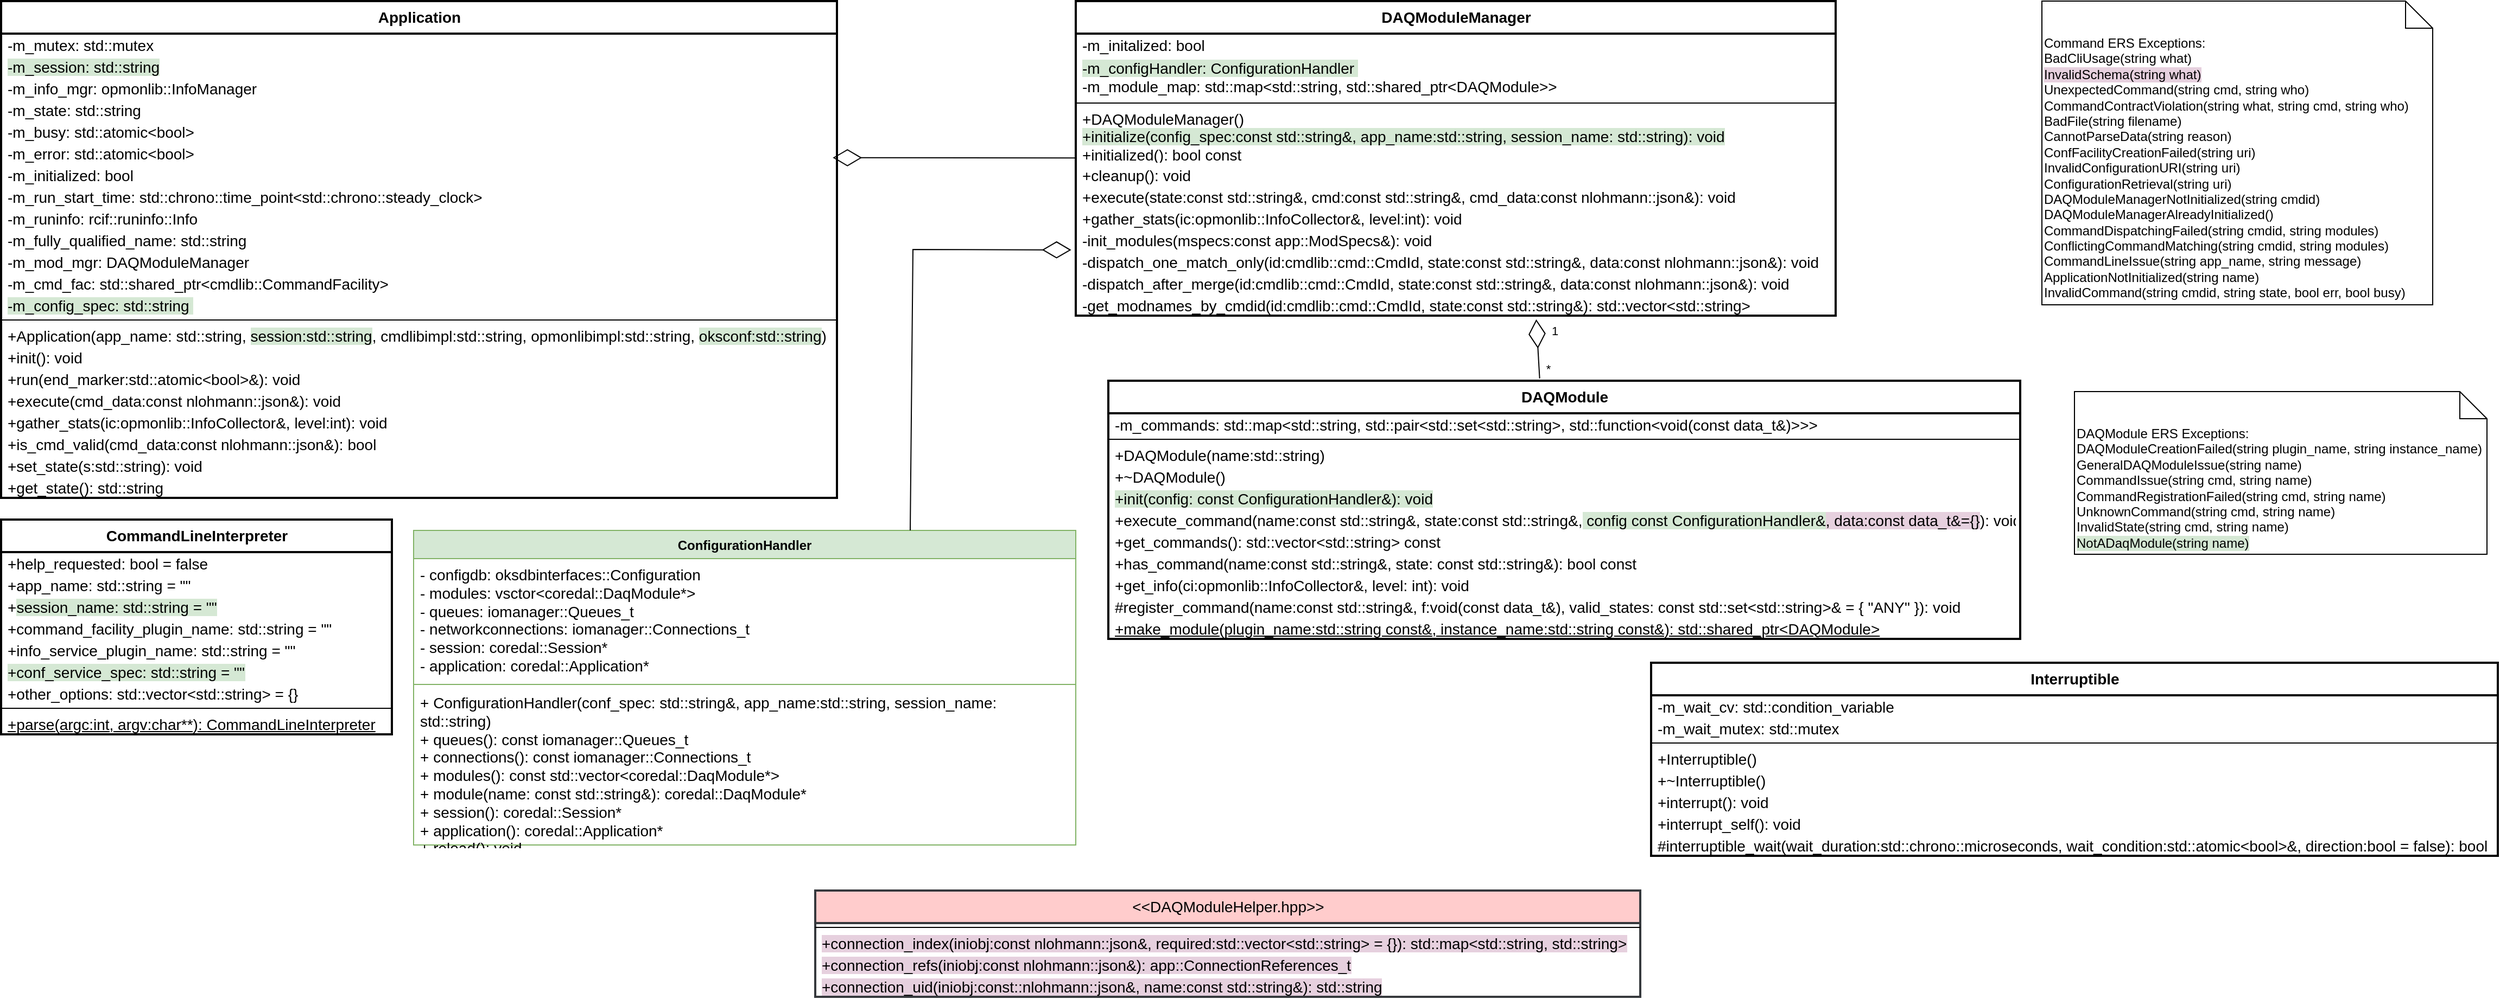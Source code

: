 <mxfile version="22.0.2" type="device" pages="3">
  <diagram name="OKS Config with ConfigurationHandler" id="AZJbLghOIGFN8Wd02KoC">
    <mxGraphModel dx="2707" dy="919" grid="1" gridSize="10" guides="1" tooltips="1" connect="1" arrows="1" fold="1" page="1" pageScale="1" pageWidth="1169" pageHeight="827" math="0" shadow="0">
      <root>
        <mxCell id="WQRtGv24dR7d1xBzSItW-0" />
        <mxCell id="WQRtGv24dR7d1xBzSItW-1" parent="WQRtGv24dR7d1xBzSItW-0" />
        <mxCell id="WQRtGv24dR7d1xBzSItW-2" value="&lt;b&gt;Application&lt;br&gt;&lt;/b&gt;" style="swimlane;fontStyle=0;align=center;verticalAlign=top;childLayout=stackLayout;horizontal=1;startSize=30;horizontalStack=0;resizeParent=1;resizeParentMax=0;resizeLast=0;collapsible=0;marginBottom=0;html=1;fontFamily=Helvetica;fontSize=14;strokeWidth=2;fillColor=default;" parent="WQRtGv24dR7d1xBzSItW-1" vertex="1">
          <mxGeometry x="20" y="20" width="770" height="458" as="geometry" />
        </mxCell>
        <mxCell id="WQRtGv24dR7d1xBzSItW-3" value="-m_mutex: std::mutex" style="text;html=1;strokeColor=none;fillColor=none;align=left;verticalAlign=middle;spacingLeft=4;spacingRight=4;overflow=hidden;rotatable=0;points=[[0,0.5],[1,0.5]];portConstraint=eastwest;fontFamily=Helvetica;fontSize=14;" parent="WQRtGv24dR7d1xBzSItW-2" vertex="1">
          <mxGeometry y="30" width="770" height="20" as="geometry" />
        </mxCell>
        <mxCell id="WQRtGv24dR7d1xBzSItW-4" value="&lt;span style=&quot;background-color: rgb(213, 232, 212);&quot;&gt;-m_session: std::string&lt;/span&gt;" style="text;html=1;strokeColor=none;fillColor=none;align=left;verticalAlign=middle;spacingLeft=4;spacingRight=4;overflow=hidden;rotatable=0;points=[[0,0.5],[1,0.5]];portConstraint=eastwest;fontFamily=Helvetica;fontSize=14;" parent="WQRtGv24dR7d1xBzSItW-2" vertex="1">
          <mxGeometry y="50" width="770" height="20" as="geometry" />
        </mxCell>
        <mxCell id="WQRtGv24dR7d1xBzSItW-5" value="-m_info_mgr: opmonlib::InfoManager" style="text;html=1;strokeColor=none;fillColor=none;align=left;verticalAlign=middle;spacingLeft=4;spacingRight=4;overflow=hidden;rotatable=0;points=[[0,0.5],[1,0.5]];portConstraint=eastwest;fontFamily=Helvetica;fontSize=14;" parent="WQRtGv24dR7d1xBzSItW-2" vertex="1">
          <mxGeometry y="70" width="770" height="20" as="geometry" />
        </mxCell>
        <mxCell id="WQRtGv24dR7d1xBzSItW-6" value="-m_state: std::string" style="text;html=1;strokeColor=none;fillColor=none;align=left;verticalAlign=middle;spacingLeft=4;spacingRight=4;overflow=hidden;rotatable=0;points=[[0,0.5],[1,0.5]];portConstraint=eastwest;fontFamily=Helvetica;fontSize=14;" parent="WQRtGv24dR7d1xBzSItW-2" vertex="1">
          <mxGeometry y="90" width="770" height="20" as="geometry" />
        </mxCell>
        <mxCell id="WQRtGv24dR7d1xBzSItW-7" value="-m_busy: std::atomic&amp;lt;bool&amp;gt;" style="text;html=1;strokeColor=none;fillColor=none;align=left;verticalAlign=middle;spacingLeft=4;spacingRight=4;overflow=hidden;rotatable=0;points=[[0,0.5],[1,0.5]];portConstraint=eastwest;fontFamily=Helvetica;fontSize=14;" parent="WQRtGv24dR7d1xBzSItW-2" vertex="1">
          <mxGeometry y="110" width="770" height="20" as="geometry" />
        </mxCell>
        <mxCell id="WQRtGv24dR7d1xBzSItW-8" value="-m_error: std::atomic&amp;lt;bool&amp;gt;" style="text;html=1;strokeColor=none;fillColor=none;align=left;verticalAlign=middle;spacingLeft=4;spacingRight=4;overflow=hidden;rotatable=0;points=[[0,0.5],[1,0.5]];portConstraint=eastwest;fontFamily=Helvetica;fontSize=14;" parent="WQRtGv24dR7d1xBzSItW-2" vertex="1">
          <mxGeometry y="130" width="770" height="20" as="geometry" />
        </mxCell>
        <mxCell id="WQRtGv24dR7d1xBzSItW-9" value="-m_initialized: bool" style="text;html=1;strokeColor=none;fillColor=none;align=left;verticalAlign=middle;spacingLeft=4;spacingRight=4;overflow=hidden;rotatable=0;points=[[0,0.5],[1,0.5]];portConstraint=eastwest;fontFamily=Helvetica;fontSize=14;" parent="WQRtGv24dR7d1xBzSItW-2" vertex="1">
          <mxGeometry y="150" width="770" height="20" as="geometry" />
        </mxCell>
        <mxCell id="WQRtGv24dR7d1xBzSItW-10" value="-m_run_start_time: std::chrono::time_point&amp;lt;std::chrono::steady_clock&amp;gt;" style="text;html=1;strokeColor=none;fillColor=none;align=left;verticalAlign=middle;spacingLeft=4;spacingRight=4;overflow=hidden;rotatable=0;points=[[0,0.5],[1,0.5]];portConstraint=eastwest;fontFamily=Helvetica;fontSize=14;" parent="WQRtGv24dR7d1xBzSItW-2" vertex="1">
          <mxGeometry y="170" width="770" height="20" as="geometry" />
        </mxCell>
        <mxCell id="WQRtGv24dR7d1xBzSItW-11" value="-m_runinfo: rcif::runinfo::Info" style="text;html=1;strokeColor=none;fillColor=none;align=left;verticalAlign=middle;spacingLeft=4;spacingRight=4;overflow=hidden;rotatable=0;points=[[0,0.5],[1,0.5]];portConstraint=eastwest;fontFamily=Helvetica;fontSize=14;" parent="WQRtGv24dR7d1xBzSItW-2" vertex="1">
          <mxGeometry y="190" width="770" height="20" as="geometry" />
        </mxCell>
        <mxCell id="WQRtGv24dR7d1xBzSItW-12" value="-m_fully_qualified_name: std::string" style="text;html=1;strokeColor=none;fillColor=none;align=left;verticalAlign=middle;spacingLeft=4;spacingRight=4;overflow=hidden;rotatable=0;points=[[0,0.5],[1,0.5]];portConstraint=eastwest;fontFamily=Helvetica;fontSize=14;" parent="WQRtGv24dR7d1xBzSItW-2" vertex="1">
          <mxGeometry y="210" width="770" height="20" as="geometry" />
        </mxCell>
        <mxCell id="WQRtGv24dR7d1xBzSItW-13" value="-m_mod_mgr: DAQModuleManager" style="text;html=1;strokeColor=none;fillColor=none;align=left;verticalAlign=middle;spacingLeft=4;spacingRight=4;overflow=hidden;rotatable=0;points=[[0,0.5],[1,0.5]];portConstraint=eastwest;fontFamily=Helvetica;fontSize=14;" parent="WQRtGv24dR7d1xBzSItW-2" vertex="1">
          <mxGeometry y="230" width="770" height="20" as="geometry" />
        </mxCell>
        <mxCell id="WQRtGv24dR7d1xBzSItW-14" value="-m_cmd_fac: std::shared_ptr&amp;lt;cmdlib::CommandFacility&amp;gt;" style="text;html=1;strokeColor=none;fillColor=none;align=left;verticalAlign=middle;spacingLeft=4;spacingRight=4;overflow=hidden;rotatable=0;points=[[0,0.5],[1,0.5]];portConstraint=eastwest;fontFamily=Helvetica;fontSize=14;" parent="WQRtGv24dR7d1xBzSItW-2" vertex="1">
          <mxGeometry y="250" width="770" height="20" as="geometry" />
        </mxCell>
        <mxCell id="WQRtGv24dR7d1xBzSItW-15" value="&lt;span style=&quot;background-color: rgb(213, 232, 212);&quot;&gt;-m_config_spec: std::string&amp;nbsp;&lt;/span&gt;" style="text;html=1;strokeColor=none;fillColor=none;align=left;verticalAlign=middle;spacingLeft=4;spacingRight=4;overflow=hidden;rotatable=0;points=[[0,0.5],[1,0.5]];portConstraint=eastwest;fontFamily=Helvetica;fontSize=14;" parent="WQRtGv24dR7d1xBzSItW-2" vertex="1">
          <mxGeometry y="270" width="770" height="20" as="geometry" />
        </mxCell>
        <mxCell id="WQRtGv24dR7d1xBzSItW-16" value="" style="line;strokeWidth=1;fillColor=none;align=left;verticalAlign=middle;spacingTop=-1;spacingLeft=3;spacingRight=3;rotatable=0;labelPosition=right;points=[];portConstraint=eastwest;fontFamily=Helvetica;fontSize=14;" parent="WQRtGv24dR7d1xBzSItW-2" vertex="1">
          <mxGeometry y="290" width="770" height="8" as="geometry" />
        </mxCell>
        <mxCell id="WQRtGv24dR7d1xBzSItW-17" value="+Application(app_name: std::string, &lt;span style=&quot;background-color: rgb(213, 232, 212);&quot;&gt;session:std::string&lt;/span&gt;, cmdlibimpl:std::string, opmonlibimpl:std::string, &lt;span style=&quot;background-color: rgb(213, 232, 212);&quot;&gt;oksconf:std::string&lt;/span&gt;)" style="text;html=1;strokeColor=none;fillColor=none;align=left;verticalAlign=middle;spacingLeft=4;spacingRight=4;overflow=hidden;rotatable=0;points=[[0,0.5],[1,0.5]];portConstraint=eastwest;fontFamily=Helvetica;fontSize=14;" parent="WQRtGv24dR7d1xBzSItW-2" vertex="1">
          <mxGeometry y="298" width="770" height="20" as="geometry" />
        </mxCell>
        <mxCell id="WQRtGv24dR7d1xBzSItW-18" value="+init(): void" style="text;html=1;strokeColor=none;fillColor=none;align=left;verticalAlign=middle;spacingLeft=4;spacingRight=4;overflow=hidden;rotatable=0;points=[[0,0.5],[1,0.5]];portConstraint=eastwest;fontFamily=Helvetica;fontSize=14;" parent="WQRtGv24dR7d1xBzSItW-2" vertex="1">
          <mxGeometry y="318" width="770" height="20" as="geometry" />
        </mxCell>
        <mxCell id="WQRtGv24dR7d1xBzSItW-19" value="+run(end_marker:std::atomic&amp;lt;bool&amp;gt;&amp;amp;): void" style="text;html=1;strokeColor=none;fillColor=none;align=left;verticalAlign=middle;spacingLeft=4;spacingRight=4;overflow=hidden;rotatable=0;points=[[0,0.5],[1,0.5]];portConstraint=eastwest;fontFamily=Helvetica;fontSize=14;" parent="WQRtGv24dR7d1xBzSItW-2" vertex="1">
          <mxGeometry y="338" width="770" height="20" as="geometry" />
        </mxCell>
        <mxCell id="WQRtGv24dR7d1xBzSItW-20" value="+execute(cmd_data:const nlohmann::json&amp;amp;): void" style="text;html=1;strokeColor=none;fillColor=none;align=left;verticalAlign=middle;spacingLeft=4;spacingRight=4;overflow=hidden;rotatable=0;points=[[0,0.5],[1,0.5]];portConstraint=eastwest;fontFamily=Helvetica;fontSize=14;" parent="WQRtGv24dR7d1xBzSItW-2" vertex="1">
          <mxGeometry y="358" width="770" height="20" as="geometry" />
        </mxCell>
        <mxCell id="WQRtGv24dR7d1xBzSItW-21" value="+gather_stats(ic:opmonlib::InfoCollector&amp;amp;, level:int): void" style="text;html=1;strokeColor=none;fillColor=none;align=left;verticalAlign=middle;spacingLeft=4;spacingRight=4;overflow=hidden;rotatable=0;points=[[0,0.5],[1,0.5]];portConstraint=eastwest;fontFamily=Helvetica;fontSize=14;" parent="WQRtGv24dR7d1xBzSItW-2" vertex="1">
          <mxGeometry y="378" width="770" height="20" as="geometry" />
        </mxCell>
        <mxCell id="WQRtGv24dR7d1xBzSItW-22" value="+is_cmd_valid(cmd_data:const nlohmann::json&amp;amp;): bool" style="text;html=1;strokeColor=none;fillColor=none;align=left;verticalAlign=middle;spacingLeft=4;spacingRight=4;overflow=hidden;rotatable=0;points=[[0,0.5],[1,0.5]];portConstraint=eastwest;fontFamily=Helvetica;fontSize=14;" parent="WQRtGv24dR7d1xBzSItW-2" vertex="1">
          <mxGeometry y="398" width="770" height="20" as="geometry" />
        </mxCell>
        <mxCell id="WQRtGv24dR7d1xBzSItW-23" value="+set_state(s:std::string): void" style="text;html=1;strokeColor=none;fillColor=none;align=left;verticalAlign=middle;spacingLeft=4;spacingRight=4;overflow=hidden;rotatable=0;points=[[0,0.5],[1,0.5]];portConstraint=eastwest;fontFamily=Helvetica;fontSize=14;" parent="WQRtGv24dR7d1xBzSItW-2" vertex="1">
          <mxGeometry y="418" width="770" height="20" as="geometry" />
        </mxCell>
        <mxCell id="WQRtGv24dR7d1xBzSItW-24" value="+get_state(): std::string" style="text;html=1;strokeColor=none;fillColor=none;align=left;verticalAlign=middle;spacingLeft=4;spacingRight=4;overflow=hidden;rotatable=0;points=[[0,0.5],[1,0.5]];portConstraint=eastwest;fontFamily=Helvetica;fontSize=14;" parent="WQRtGv24dR7d1xBzSItW-2" vertex="1">
          <mxGeometry y="438" width="770" height="20" as="geometry" />
        </mxCell>
        <mxCell id="WQRtGv24dR7d1xBzSItW-25" value="&lt;b&gt;DAQModuleManager&lt;br&gt;&lt;/b&gt;" style="swimlane;fontStyle=0;align=center;verticalAlign=top;childLayout=stackLayout;horizontal=1;startSize=30;horizontalStack=0;resizeParent=1;resizeParentMax=0;resizeLast=0;collapsible=0;marginBottom=0;html=1;fontFamily=Helvetica;fontSize=14;strokeWidth=2;fillColor=default;" parent="WQRtGv24dR7d1xBzSItW-1" vertex="1">
          <mxGeometry x="1010" y="20" width="700" height="290" as="geometry" />
        </mxCell>
        <mxCell id="WQRtGv24dR7d1xBzSItW-26" value="-m_initalized: bool" style="text;html=1;strokeColor=none;fillColor=none;align=left;verticalAlign=middle;spacingLeft=4;spacingRight=4;overflow=hidden;rotatable=0;points=[[0,0.5],[1,0.5]];portConstraint=eastwest;fontFamily=Helvetica;fontSize=14;" parent="WQRtGv24dR7d1xBzSItW-25" vertex="1">
          <mxGeometry y="30" width="700" height="20" as="geometry" />
        </mxCell>
        <mxCell id="WQRtGv24dR7d1xBzSItW-27" value="&lt;span style=&quot;background-color: rgb(213, 232, 212);&quot;&gt;-m_configHandler: ConfigurationHandler&amp;nbsp;&lt;br&gt;&lt;/span&gt;-m_module_map: std::map&amp;lt;std::string, std::shared_ptr&amp;lt;DAQModule&amp;gt;&amp;gt;" style="text;html=1;strokeColor=none;fillColor=none;align=left;verticalAlign=middle;spacingLeft=4;spacingRight=4;overflow=hidden;rotatable=0;points=[[0,0.5],[1,0.5]];portConstraint=eastwest;fontFamily=Helvetica;fontSize=14;" parent="WQRtGv24dR7d1xBzSItW-25" vertex="1">
          <mxGeometry y="50" width="700" height="40" as="geometry" />
        </mxCell>
        <mxCell id="WQRtGv24dR7d1xBzSItW-28" value="" style="line;strokeWidth=1;fillColor=none;align=left;verticalAlign=middle;spacingTop=-1;spacingLeft=3;spacingRight=3;rotatable=0;labelPosition=right;points=[];portConstraint=eastwest;fontFamily=Helvetica;fontSize=14;" parent="WQRtGv24dR7d1xBzSItW-25" vertex="1">
          <mxGeometry y="90" width="700" height="8" as="geometry" />
        </mxCell>
        <mxCell id="WQRtGv24dR7d1xBzSItW-29" value="&lt;span style=&quot;background-color: rgb(255, 255, 255);&quot;&gt;+DAQModuleManager()&lt;/span&gt;&lt;br&gt;&lt;span style=&quot;background-color: rgb(213, 232, 212);&quot;&gt;+initialize(config_spec:const std::string&amp;amp;, app_name:std::string, session_name: std::string): void&lt;br&gt;&lt;/span&gt;+initialized(): bool const" style="text;html=1;strokeColor=none;fillColor=none;align=left;verticalAlign=middle;spacingLeft=4;spacingRight=4;overflow=hidden;rotatable=0;points=[[0,0.5],[1,0.5]];portConstraint=eastwest;fontFamily=Helvetica;fontSize=14;" parent="WQRtGv24dR7d1xBzSItW-25" vertex="1">
          <mxGeometry y="98" width="700" height="52" as="geometry" />
        </mxCell>
        <mxCell id="WQRtGv24dR7d1xBzSItW-32" value="+cleanup(): void" style="text;html=1;strokeColor=none;fillColor=none;align=left;verticalAlign=middle;spacingLeft=4;spacingRight=4;overflow=hidden;rotatable=0;points=[[0,0.5],[1,0.5]];portConstraint=eastwest;fontFamily=Helvetica;fontSize=14;" parent="WQRtGv24dR7d1xBzSItW-25" vertex="1">
          <mxGeometry y="150" width="700" height="20" as="geometry" />
        </mxCell>
        <mxCell id="WQRtGv24dR7d1xBzSItW-33" value="+execute(state:const std::string&amp;amp;, cmd:const std::string&amp;amp;, cmd_data:const nlohmann::json&amp;amp;): void" style="text;html=1;strokeColor=none;fillColor=none;align=left;verticalAlign=middle;spacingLeft=4;spacingRight=4;overflow=hidden;rotatable=0;points=[[0,0.5],[1,0.5]];portConstraint=eastwest;fontFamily=Helvetica;fontSize=14;" parent="WQRtGv24dR7d1xBzSItW-25" vertex="1">
          <mxGeometry y="170" width="700" height="20" as="geometry" />
        </mxCell>
        <mxCell id="WQRtGv24dR7d1xBzSItW-34" value="+gather_stats(ic:opmonlib::InfoCollector&amp;amp;, level:int): void" style="text;html=1;strokeColor=none;fillColor=none;align=left;verticalAlign=middle;spacingLeft=4;spacingRight=4;overflow=hidden;rotatable=0;points=[[0,0.5],[1,0.5]];portConstraint=eastwest;fontFamily=Helvetica;fontSize=14;" parent="WQRtGv24dR7d1xBzSItW-25" vertex="1">
          <mxGeometry y="190" width="700" height="20" as="geometry" />
        </mxCell>
        <mxCell id="WQRtGv24dR7d1xBzSItW-35" value="-init_modules(mspecs:const app::ModSpecs&amp;amp;): void" style="text;html=1;strokeColor=none;fillColor=none;align=left;verticalAlign=middle;spacingLeft=4;spacingRight=4;overflow=hidden;rotatable=0;points=[[0,0.5],[1,0.5]];portConstraint=eastwest;fontFamily=Helvetica;fontSize=14;" parent="WQRtGv24dR7d1xBzSItW-25" vertex="1">
          <mxGeometry y="210" width="700" height="20" as="geometry" />
        </mxCell>
        <mxCell id="WQRtGv24dR7d1xBzSItW-36" value="-dispatch_one_match_only(id:cmdlib::cmd::CmdId, state:const std::string&amp;amp;, data:const nlohmann::json&amp;amp;): void" style="text;html=1;strokeColor=none;fillColor=none;align=left;verticalAlign=middle;spacingLeft=4;spacingRight=4;overflow=hidden;rotatable=0;points=[[0,0.5],[1,0.5]];portConstraint=eastwest;fontFamily=Helvetica;fontSize=14;" parent="WQRtGv24dR7d1xBzSItW-25" vertex="1">
          <mxGeometry y="230" width="700" height="20" as="geometry" />
        </mxCell>
        <mxCell id="WQRtGv24dR7d1xBzSItW-37" value="-dispatch_after_merge(id:cmdlib::cmd::CmdId, state:const std::string&amp;amp;, data:const nlohmann::json&amp;amp;): void" style="text;html=1;strokeColor=none;fillColor=none;align=left;verticalAlign=middle;spacingLeft=4;spacingRight=4;overflow=hidden;rotatable=0;points=[[0,0.5],[1,0.5]];portConstraint=eastwest;fontFamily=Helvetica;fontSize=14;" parent="WQRtGv24dR7d1xBzSItW-25" vertex="1">
          <mxGeometry y="250" width="700" height="20" as="geometry" />
        </mxCell>
        <mxCell id="WQRtGv24dR7d1xBzSItW-38" value="-get_modnames_by_cmdid(id:cmdlib::cmd::CmdId, state:const std::string&amp;amp;): std::vector&amp;lt;std::string&amp;gt;" style="text;html=1;strokeColor=none;fillColor=none;align=left;verticalAlign=middle;spacingLeft=4;spacingRight=4;overflow=hidden;rotatable=0;points=[[0,0.5],[1,0.5]];portConstraint=eastwest;fontFamily=Helvetica;fontSize=14;" parent="WQRtGv24dR7d1xBzSItW-25" vertex="1">
          <mxGeometry y="270" width="700" height="20" as="geometry" />
        </mxCell>
        <mxCell id="WQRtGv24dR7d1xBzSItW-39" value="&lt;b&gt;DAQModule&lt;br&gt;&lt;/b&gt;" style="swimlane;fontStyle=0;align=center;verticalAlign=top;childLayout=stackLayout;horizontal=1;startSize=30;horizontalStack=0;resizeParent=1;resizeParentMax=0;resizeLast=0;collapsible=0;marginBottom=0;html=1;fontFamily=Helvetica;fontSize=14;strokeWidth=2;fillColor=default;" parent="WQRtGv24dR7d1xBzSItW-1" vertex="1">
          <mxGeometry x="1040" y="370" width="840" height="238" as="geometry" />
        </mxCell>
        <mxCell id="WQRtGv24dR7d1xBzSItW-40" value="-m_commands: std::map&amp;lt;std::string, std::pair&amp;lt;std::set&amp;lt;std::string&amp;gt;, std::function&amp;lt;void(const data_t&amp;amp;)&amp;gt;&amp;gt;&amp;gt;" style="text;html=1;strokeColor=none;fillColor=none;align=left;verticalAlign=middle;spacingLeft=4;spacingRight=4;overflow=hidden;rotatable=0;points=[[0,0.5],[1,0.5]];portConstraint=eastwest;fontFamily=Helvetica;fontSize=14;" parent="WQRtGv24dR7d1xBzSItW-39" vertex="1">
          <mxGeometry y="30" width="840" height="20" as="geometry" />
        </mxCell>
        <mxCell id="WQRtGv24dR7d1xBzSItW-41" value="" style="line;strokeWidth=1;fillColor=none;align=left;verticalAlign=middle;spacingTop=-1;spacingLeft=3;spacingRight=3;rotatable=0;labelPosition=right;points=[];portConstraint=eastwest;fontFamily=Helvetica;fontSize=14;" parent="WQRtGv24dR7d1xBzSItW-39" vertex="1">
          <mxGeometry y="50" width="840" height="8" as="geometry" />
        </mxCell>
        <mxCell id="WQRtGv24dR7d1xBzSItW-42" value="+DAQModule(name:std::string)" style="text;html=1;strokeColor=none;fillColor=none;align=left;verticalAlign=middle;spacingLeft=4;spacingRight=4;overflow=hidden;rotatable=0;points=[[0,0.5],[1,0.5]];portConstraint=eastwest;fontFamily=Helvetica;fontSize=14;" parent="WQRtGv24dR7d1xBzSItW-39" vertex="1">
          <mxGeometry y="58" width="840" height="20" as="geometry" />
        </mxCell>
        <mxCell id="WQRtGv24dR7d1xBzSItW-43" value="+~DAQModule()" style="text;html=1;strokeColor=none;fillColor=none;align=left;verticalAlign=middle;spacingLeft=4;spacingRight=4;overflow=hidden;rotatable=0;points=[[0,0.5],[1,0.5]];portConstraint=eastwest;fontFamily=Helvetica;fontSize=14;" parent="WQRtGv24dR7d1xBzSItW-39" vertex="1">
          <mxGeometry y="78" width="840" height="20" as="geometry" />
        </mxCell>
        <mxCell id="WQRtGv24dR7d1xBzSItW-44" value="&lt;span style=&quot;background-color: rgb(213, 232, 212);&quot;&gt;+init(config: const ConfigurationHandler&amp;amp;): void&lt;/span&gt;" style="text;html=1;strokeColor=none;fillColor=none;align=left;verticalAlign=middle;spacingLeft=4;spacingRight=4;overflow=hidden;rotatable=0;points=[[0,0.5],[1,0.5]];portConstraint=eastwest;fontFamily=Helvetica;fontSize=14;" parent="WQRtGv24dR7d1xBzSItW-39" vertex="1">
          <mxGeometry y="98" width="840" height="20" as="geometry" />
        </mxCell>
        <mxCell id="WQRtGv24dR7d1xBzSItW-45" value="+execute_command(name:const std::string&amp;amp;, state:const std::string&amp;amp;,&lt;span style=&quot;background-color: rgb(213, 232, 212);&quot;&gt; config const ConfigurationHandler&amp;amp;&lt;/span&gt;&lt;span style=&quot;background-color: rgb(230, 208, 222);&quot;&gt;, data:const data_t&amp;amp;={}&lt;/span&gt;): void" style="text;html=1;strokeColor=none;fillColor=none;align=left;verticalAlign=middle;spacingLeft=4;spacingRight=4;overflow=hidden;rotatable=0;points=[[0,0.5],[1,0.5]];portConstraint=eastwest;fontFamily=Helvetica;fontSize=14;" parent="WQRtGv24dR7d1xBzSItW-39" vertex="1">
          <mxGeometry y="118" width="840" height="20" as="geometry" />
        </mxCell>
        <mxCell id="WQRtGv24dR7d1xBzSItW-46" value="+get_commands(): std::vector&amp;lt;std::string&amp;gt; const" style="text;html=1;strokeColor=none;fillColor=none;align=left;verticalAlign=middle;spacingLeft=4;spacingRight=4;overflow=hidden;rotatable=0;points=[[0,0.5],[1,0.5]];portConstraint=eastwest;fontFamily=Helvetica;fontSize=14;" parent="WQRtGv24dR7d1xBzSItW-39" vertex="1">
          <mxGeometry y="138" width="840" height="20" as="geometry" />
        </mxCell>
        <mxCell id="WQRtGv24dR7d1xBzSItW-47" value="+has_command(name:const std::string&amp;amp;, state: const std::string&amp;amp;): bool const" style="text;html=1;strokeColor=none;fillColor=none;align=left;verticalAlign=middle;spacingLeft=4;spacingRight=4;overflow=hidden;rotatable=0;points=[[0,0.5],[1,0.5]];portConstraint=eastwest;fontFamily=Helvetica;fontSize=14;" parent="WQRtGv24dR7d1xBzSItW-39" vertex="1">
          <mxGeometry y="158" width="840" height="20" as="geometry" />
        </mxCell>
        <mxCell id="WQRtGv24dR7d1xBzSItW-48" value="+get_info(ci:opmonlib::InfoCollector&amp;amp;, level: int): void" style="text;html=1;strokeColor=none;fillColor=none;align=left;verticalAlign=middle;spacingLeft=4;spacingRight=4;overflow=hidden;rotatable=0;points=[[0,0.5],[1,0.5]];portConstraint=eastwest;fontFamily=Helvetica;fontSize=14;" parent="WQRtGv24dR7d1xBzSItW-39" vertex="1">
          <mxGeometry y="178" width="840" height="20" as="geometry" />
        </mxCell>
        <mxCell id="WQRtGv24dR7d1xBzSItW-49" value="#register_command(name:const std::string&amp;amp;, f:void(const data_t&amp;amp;), valid_states: const std::set&amp;lt;std::string&amp;gt;&amp;amp; = { &quot;ANY&quot; }): void" style="text;html=1;strokeColor=none;fillColor=none;align=left;verticalAlign=middle;spacingLeft=4;spacingRight=4;overflow=hidden;rotatable=0;points=[[0,0.5],[1,0.5]];portConstraint=eastwest;fontFamily=Helvetica;fontSize=14;" parent="WQRtGv24dR7d1xBzSItW-39" vertex="1">
          <mxGeometry y="198" width="840" height="20" as="geometry" />
        </mxCell>
        <mxCell id="WQRtGv24dR7d1xBzSItW-50" value="&lt;u&gt;+make_module(plugin_name:std::string const&amp;amp;, instance_name:std::string const&amp;amp;): std::shared_ptr&amp;lt;DAQModule&amp;gt;&lt;/u&gt;" style="text;html=1;strokeColor=none;fillColor=none;align=left;verticalAlign=middle;spacingLeft=4;spacingRight=4;overflow=hidden;rotatable=0;points=[[0,0.5],[1,0.5]];portConstraint=eastwest;fontFamily=Helvetica;fontSize=14;" parent="WQRtGv24dR7d1xBzSItW-39" vertex="1">
          <mxGeometry y="218" width="840" height="20" as="geometry" />
        </mxCell>
        <mxCell id="WQRtGv24dR7d1xBzSItW-51" value="&lt;b&gt;CommandLineInterpreter&lt;br&gt;&lt;/b&gt;" style="swimlane;fontStyle=0;align=center;verticalAlign=top;childLayout=stackLayout;horizontal=1;startSize=30;horizontalStack=0;resizeParent=1;resizeParentMax=0;resizeLast=0;collapsible=0;marginBottom=0;html=1;fontFamily=Helvetica;fontSize=14;strokeWidth=2;fillColor=default;" parent="WQRtGv24dR7d1xBzSItW-1" vertex="1">
          <mxGeometry x="20" y="498" width="360" height="198" as="geometry" />
        </mxCell>
        <mxCell id="WQRtGv24dR7d1xBzSItW-52" value="+help_requested: bool = false" style="text;html=1;strokeColor=none;fillColor=none;align=left;verticalAlign=middle;spacingLeft=4;spacingRight=4;overflow=hidden;rotatable=0;points=[[0,0.5],[1,0.5]];portConstraint=eastwest;fontFamily=Helvetica;fontSize=14;" parent="WQRtGv24dR7d1xBzSItW-51" vertex="1">
          <mxGeometry y="30" width="360" height="20" as="geometry" />
        </mxCell>
        <mxCell id="WQRtGv24dR7d1xBzSItW-53" value="+app_name: std::string = &quot;&quot;" style="text;html=1;strokeColor=none;fillColor=none;align=left;verticalAlign=middle;spacingLeft=4;spacingRight=4;overflow=hidden;rotatable=0;points=[[0,0.5],[1,0.5]];portConstraint=eastwest;fontFamily=Helvetica;fontSize=14;" parent="WQRtGv24dR7d1xBzSItW-51" vertex="1">
          <mxGeometry y="50" width="360" height="20" as="geometry" />
        </mxCell>
        <mxCell id="WQRtGv24dR7d1xBzSItW-54" value="+&lt;span style=&quot;background-color: rgb(213, 232, 212);&quot;&gt;session_name: std::string = &quot;&quot;&lt;/span&gt;" style="text;html=1;strokeColor=none;fillColor=none;align=left;verticalAlign=middle;spacingLeft=4;spacingRight=4;overflow=hidden;rotatable=0;points=[[0,0.5],[1,0.5]];portConstraint=eastwest;fontFamily=Helvetica;fontSize=14;" parent="WQRtGv24dR7d1xBzSItW-51" vertex="1">
          <mxGeometry y="70" width="360" height="20" as="geometry" />
        </mxCell>
        <mxCell id="WQRtGv24dR7d1xBzSItW-55" value="+command_facility_plugin_name: std::string = &quot;&quot;" style="text;html=1;strokeColor=none;fillColor=none;align=left;verticalAlign=middle;spacingLeft=4;spacingRight=4;overflow=hidden;rotatable=0;points=[[0,0.5],[1,0.5]];portConstraint=eastwest;fontFamily=Helvetica;fontSize=14;" parent="WQRtGv24dR7d1xBzSItW-51" vertex="1">
          <mxGeometry y="90" width="360" height="20" as="geometry" />
        </mxCell>
        <mxCell id="WQRtGv24dR7d1xBzSItW-56" value="+info_service_plugin_name: std::string = &quot;&quot;" style="text;html=1;strokeColor=none;fillColor=none;align=left;verticalAlign=middle;spacingLeft=4;spacingRight=4;overflow=hidden;rotatable=0;points=[[0,0.5],[1,0.5]];portConstraint=eastwest;fontFamily=Helvetica;fontSize=14;" parent="WQRtGv24dR7d1xBzSItW-51" vertex="1">
          <mxGeometry y="110" width="360" height="20" as="geometry" />
        </mxCell>
        <mxCell id="WQRtGv24dR7d1xBzSItW-57" value="&lt;span style=&quot;background-color: rgb(213, 232, 212);&quot;&gt;+conf_service_spec: std::string = &quot;&quot;&lt;/span&gt;" style="text;html=1;strokeColor=none;fillColor=none;align=left;verticalAlign=middle;spacingLeft=4;spacingRight=4;overflow=hidden;rotatable=0;points=[[0,0.5],[1,0.5]];portConstraint=eastwest;fontFamily=Helvetica;fontSize=14;" parent="WQRtGv24dR7d1xBzSItW-51" vertex="1">
          <mxGeometry y="130" width="360" height="20" as="geometry" />
        </mxCell>
        <mxCell id="WQRtGv24dR7d1xBzSItW-58" value="+other_options: std::vector&amp;lt;std::string&amp;gt; = {}" style="text;html=1;strokeColor=none;fillColor=none;align=left;verticalAlign=middle;spacingLeft=4;spacingRight=4;overflow=hidden;rotatable=0;points=[[0,0.5],[1,0.5]];portConstraint=eastwest;fontFamily=Helvetica;fontSize=14;" parent="WQRtGv24dR7d1xBzSItW-51" vertex="1">
          <mxGeometry y="150" width="360" height="20" as="geometry" />
        </mxCell>
        <mxCell id="WQRtGv24dR7d1xBzSItW-59" value="" style="line;strokeWidth=1;fillColor=none;align=left;verticalAlign=middle;spacingTop=-1;spacingLeft=3;spacingRight=3;rotatable=0;labelPosition=right;points=[];portConstraint=eastwest;fontFamily=Helvetica;fontSize=14;" parent="WQRtGv24dR7d1xBzSItW-51" vertex="1">
          <mxGeometry y="170" width="360" height="8" as="geometry" />
        </mxCell>
        <mxCell id="WQRtGv24dR7d1xBzSItW-60" value="&lt;u&gt;+parse(argc:int, argv:char**): CommandLineInterpreter&lt;/u&gt;" style="text;html=1;strokeColor=none;fillColor=none;align=left;verticalAlign=middle;spacingLeft=4;spacingRight=4;overflow=hidden;rotatable=0;points=[[0,0.5],[1,0.5]];portConstraint=eastwest;fontFamily=Helvetica;fontSize=14;" parent="WQRtGv24dR7d1xBzSItW-51" vertex="1">
          <mxGeometry y="178" width="360" height="20" as="geometry" />
        </mxCell>
        <mxCell id="WQRtGv24dR7d1xBzSItW-61" value="" style="endArrow=diamondThin;endFill=0;endSize=24;html=1;rounded=0;entryX=0.606;entryY=1.17;entryDx=0;entryDy=0;entryPerimeter=0;exitX=0.473;exitY=-0.009;exitDx=0;exitDy=0;exitPerimeter=0;" parent="WQRtGv24dR7d1xBzSItW-1" source="WQRtGv24dR7d1xBzSItW-39" target="WQRtGv24dR7d1xBzSItW-38" edge="1">
          <mxGeometry width="160" relative="1" as="geometry">
            <mxPoint x="710" y="500" as="sourcePoint" />
            <mxPoint x="870" y="500" as="targetPoint" />
          </mxGeometry>
        </mxCell>
        <mxCell id="WQRtGv24dR7d1xBzSItW-62" value="1" style="edgeLabel;html=1;align=center;verticalAlign=middle;resizable=0;points=[];" parent="WQRtGv24dR7d1xBzSItW-61" vertex="1" connectable="0">
          <mxGeometry x="0.519" relative="1" as="geometry">
            <mxPoint x="16" y="-3" as="offset" />
          </mxGeometry>
        </mxCell>
        <mxCell id="WQRtGv24dR7d1xBzSItW-63" value="*" style="edgeLabel;html=1;align=center;verticalAlign=middle;resizable=0;points=[];" parent="WQRtGv24dR7d1xBzSItW-61" vertex="1" connectable="0">
          <mxGeometry x="-0.46" y="3" relative="1" as="geometry">
            <mxPoint x="11" y="5" as="offset" />
          </mxGeometry>
        </mxCell>
        <mxCell id="WQRtGv24dR7d1xBzSItW-64" value="" style="endArrow=diamondThin;endFill=0;endSize=24;html=1;rounded=0;entryX=0.995;entryY=-0.281;entryDx=0;entryDy=0;entryPerimeter=0;" parent="WQRtGv24dR7d1xBzSItW-1" source="WQRtGv24dR7d1xBzSItW-25" target="WQRtGv24dR7d1xBzSItW-9" edge="1">
          <mxGeometry width="160" relative="1" as="geometry">
            <mxPoint x="720" y="510" as="sourcePoint" />
            <mxPoint x="880" y="510" as="targetPoint" />
          </mxGeometry>
        </mxCell>
        <mxCell id="WQRtGv24dR7d1xBzSItW-65" value="Command ERS Exceptions:&lt;br&gt;BadCliUsage(string what)&lt;br&gt;&lt;span style=&quot;background-color: rgb(230, 208, 222);&quot;&gt;InvalidSchema(string what)&lt;br&gt;&lt;/span&gt;UnexpectedCommand(string cmd, string who)&lt;br&gt;CommandContractViolation(string what, string cmd, string who)&lt;br&gt;BadFile(string filename)&lt;br&gt;CannotParseData(string reason)&lt;br&gt;ConfFacilityCreationFailed(string uri)&lt;br&gt;InvalidConfigurationURI(string uri)&lt;br&gt;ConfigurationRetrieval(string uri)&lt;br&gt;DAQModuleManagerNotInitialized(string cmdid)&lt;br&gt;DAQModuleManagerAlreadyInitialized()&lt;br&gt;CommandDispatchingFailed(string cmdid, string modules)&lt;br&gt;ConflictingCommandMatching(string cmdid, string modules)&lt;br&gt;CommandLineIssue(string app_name, string message)&lt;br&gt;ApplicationNotInitialized(string name)&lt;br&gt;&lt;div style=&quot;&quot;&gt;&lt;span style=&quot;background-color: initial;&quot;&gt;InvalidCommand(string cmdid, string state, bool err, bool busy)&lt;/span&gt;&lt;/div&gt;" style="shape=note2;boundedLbl=1;whiteSpace=wrap;html=1;size=25;verticalAlign=top;align=left;" parent="WQRtGv24dR7d1xBzSItW-1" vertex="1">
          <mxGeometry x="1900" y="20" width="360" height="280" as="geometry" />
        </mxCell>
        <mxCell id="WQRtGv24dR7d1xBzSItW-66" value="DAQModule ERS Exceptions:&lt;br&gt;DAQModuleCreationFailed(string plugin_name, string instance_name)&lt;br&gt;GeneralDAQModuleIssue(string name)&lt;br&gt;CommandIssue(string cmd, string name)&lt;br&gt;CommandRegistrationFailed(string cmd, string name)&lt;br&gt;UnknownCommand(string cmd, string name)&lt;br&gt;InvalidState(string cmd, string name)&lt;br&gt;&lt;span style=&quot;background-color: rgb(213, 232, 212);&quot;&gt;NotADaqModule(string name)&lt;/span&gt;" style="shape=note2;boundedLbl=1;whiteSpace=wrap;html=1;size=25;verticalAlign=top;align=left;" parent="WQRtGv24dR7d1xBzSItW-1" vertex="1">
          <mxGeometry x="1930" y="380" width="380" height="150" as="geometry" />
        </mxCell>
        <mxCell id="WQRtGv24dR7d1xBzSItW-67" value="&lt;b&gt;Interruptible&lt;br&gt;&lt;/b&gt;" style="swimlane;fontStyle=0;align=center;verticalAlign=top;childLayout=stackLayout;horizontal=1;startSize=30;horizontalStack=0;resizeParent=1;resizeParentMax=0;resizeLast=0;collapsible=0;marginBottom=0;html=1;fontFamily=Helvetica;fontSize=14;strokeWidth=2;fillColor=default;" parent="WQRtGv24dR7d1xBzSItW-1" vertex="1">
          <mxGeometry x="1540" y="630" width="780" height="178" as="geometry" />
        </mxCell>
        <mxCell id="WQRtGv24dR7d1xBzSItW-68" value="-m_wait_cv: std::condition_variable" style="text;html=1;strokeColor=none;fillColor=none;align=left;verticalAlign=middle;spacingLeft=4;spacingRight=4;overflow=hidden;rotatable=0;points=[[0,0.5],[1,0.5]];portConstraint=eastwest;fontFamily=Helvetica;fontSize=14;" parent="WQRtGv24dR7d1xBzSItW-67" vertex="1">
          <mxGeometry y="30" width="780" height="20" as="geometry" />
        </mxCell>
        <mxCell id="WQRtGv24dR7d1xBzSItW-69" value="-m_wait_mutex: std::mutex" style="text;html=1;strokeColor=none;fillColor=none;align=left;verticalAlign=middle;spacingLeft=4;spacingRight=4;overflow=hidden;rotatable=0;points=[[0,0.5],[1,0.5]];portConstraint=eastwest;fontFamily=Helvetica;fontSize=14;" parent="WQRtGv24dR7d1xBzSItW-67" vertex="1">
          <mxGeometry y="50" width="780" height="20" as="geometry" />
        </mxCell>
        <mxCell id="WQRtGv24dR7d1xBzSItW-70" value="" style="line;strokeWidth=1;fillColor=none;align=left;verticalAlign=middle;spacingTop=-1;spacingLeft=3;spacingRight=3;rotatable=0;labelPosition=right;points=[];portConstraint=eastwest;fontFamily=Helvetica;fontSize=14;" parent="WQRtGv24dR7d1xBzSItW-67" vertex="1">
          <mxGeometry y="70" width="780" height="8" as="geometry" />
        </mxCell>
        <mxCell id="WQRtGv24dR7d1xBzSItW-71" value="+Interruptible()" style="text;html=1;strokeColor=none;fillColor=none;align=left;verticalAlign=middle;spacingLeft=4;spacingRight=4;overflow=hidden;rotatable=0;points=[[0,0.5],[1,0.5]];portConstraint=eastwest;fontFamily=Helvetica;fontSize=14;" parent="WQRtGv24dR7d1xBzSItW-67" vertex="1">
          <mxGeometry y="78" width="780" height="20" as="geometry" />
        </mxCell>
        <mxCell id="WQRtGv24dR7d1xBzSItW-72" value="+~Interruptible()" style="text;html=1;strokeColor=none;fillColor=none;align=left;verticalAlign=middle;spacingLeft=4;spacingRight=4;overflow=hidden;rotatable=0;points=[[0,0.5],[1,0.5]];portConstraint=eastwest;fontFamily=Helvetica;fontSize=14;" parent="WQRtGv24dR7d1xBzSItW-67" vertex="1">
          <mxGeometry y="98" width="780" height="20" as="geometry" />
        </mxCell>
        <mxCell id="WQRtGv24dR7d1xBzSItW-73" value="+interrupt(): void" style="text;html=1;strokeColor=none;fillColor=none;align=left;verticalAlign=middle;spacingLeft=4;spacingRight=4;overflow=hidden;rotatable=0;points=[[0,0.5],[1,0.5]];portConstraint=eastwest;fontFamily=Helvetica;fontSize=14;" parent="WQRtGv24dR7d1xBzSItW-67" vertex="1">
          <mxGeometry y="118" width="780" height="20" as="geometry" />
        </mxCell>
        <mxCell id="WQRtGv24dR7d1xBzSItW-74" value="+interrupt_self(): void" style="text;html=1;strokeColor=none;fillColor=none;align=left;verticalAlign=middle;spacingLeft=4;spacingRight=4;overflow=hidden;rotatable=0;points=[[0,0.5],[1,0.5]];portConstraint=eastwest;fontFamily=Helvetica;fontSize=14;" parent="WQRtGv24dR7d1xBzSItW-67" vertex="1">
          <mxGeometry y="138" width="780" height="20" as="geometry" />
        </mxCell>
        <mxCell id="WQRtGv24dR7d1xBzSItW-75" value="#interruptible_wait(wait_duration:std::chrono::microseconds, wait_condition:std::atomic&amp;lt;bool&amp;gt;&amp;amp;, direction:bool = false): bool" style="text;html=1;strokeColor=none;fillColor=none;align=left;verticalAlign=middle;spacingLeft=4;spacingRight=4;overflow=hidden;rotatable=0;points=[[0,0.5],[1,0.5]];portConstraint=eastwest;fontFamily=Helvetica;fontSize=14;" parent="WQRtGv24dR7d1xBzSItW-67" vertex="1">
          <mxGeometry y="158" width="780" height="20" as="geometry" />
        </mxCell>
        <mxCell id="WQRtGv24dR7d1xBzSItW-76" value="ConfigurationHandler" style="swimlane;fontStyle=1;align=center;verticalAlign=top;childLayout=stackLayout;horizontal=1;startSize=26;horizontalStack=0;resizeParent=1;resizeParentMax=0;resizeLast=0;collapsible=1;marginBottom=0;whiteSpace=wrap;html=1;fillColor=#d5e8d4;strokeColor=#82b366;" parent="WQRtGv24dR7d1xBzSItW-1" vertex="1">
          <mxGeometry x="400" y="508" width="610" height="290" as="geometry" />
        </mxCell>
        <mxCell id="WQRtGv24dR7d1xBzSItW-77" value="&lt;font style=&quot;font-size: 14px;&quot;&gt;- configdb: oksdbinterfaces::Configuration&lt;br&gt;- modules: vsctor&amp;lt;coredal::DaqModule*&amp;gt;&lt;br&gt;- queues: iomanager::Queues_t&lt;br&gt;- networkconnections: iomanager::Connections_t&lt;br&gt;- session: coredal::Session*&lt;br&gt;- application: coredal::Application*&lt;/font&gt;" style="text;strokeColor=none;fillColor=none;align=left;verticalAlign=top;spacingLeft=4;spacingRight=4;overflow=hidden;rotatable=0;points=[[0,0.5],[1,0.5]];portConstraint=eastwest;whiteSpace=wrap;html=1;" parent="WQRtGv24dR7d1xBzSItW-76" vertex="1">
          <mxGeometry y="26" width="610" height="114" as="geometry" />
        </mxCell>
        <mxCell id="WQRtGv24dR7d1xBzSItW-78" value="" style="line;strokeWidth=1;fillColor=none;align=left;verticalAlign=middle;spacingTop=-1;spacingLeft=3;spacingRight=3;rotatable=0;labelPosition=right;points=[];portConstraint=eastwest;strokeColor=inherit;" parent="WQRtGv24dR7d1xBzSItW-76" vertex="1">
          <mxGeometry y="140" width="610" height="4" as="geometry" />
        </mxCell>
        <mxCell id="WQRtGv24dR7d1xBzSItW-79" value="&lt;font style=&quot;font-size: 14px;&quot;&gt;+ ConfigurationHandler(conf_spec: std::string&amp;amp;, app_name:std::string, session_name: std::string)&lt;br&gt;+ queues(): const iomanager::Queues_t&lt;br&gt;+ connections(): const iomanager::Connections_t&lt;br&gt;+ modules(): const std::vector&amp;lt;coredal::DaqModule*&amp;gt;&lt;br&gt;+ module(name: const std::string&amp;amp;): coredal::DaqModule*&lt;br&gt;+ session(): coredal::Session*&lt;br&gt;+ application(): coredal::Application*&lt;br&gt;+ reload(): void&lt;/font&gt;" style="text;strokeColor=none;fillColor=none;align=left;verticalAlign=top;spacingLeft=4;spacingRight=4;overflow=hidden;rotatable=0;points=[[0,0.5],[1,0.5]];portConstraint=eastwest;whiteSpace=wrap;html=1;" parent="WQRtGv24dR7d1xBzSItW-76" vertex="1">
          <mxGeometry y="144" width="610" height="146" as="geometry" />
        </mxCell>
        <mxCell id="WQRtGv24dR7d1xBzSItW-80" value="&amp;lt;&amp;lt;DAQModuleHelper.hpp&amp;gt;&amp;gt;" style="swimlane;fontStyle=0;align=center;verticalAlign=top;childLayout=stackLayout;horizontal=1;startSize=30;horizontalStack=0;resizeParent=1;resizeParentMax=0;resizeLast=0;collapsible=0;marginBottom=0;html=1;fontFamily=Helvetica;fontSize=14;strokeWidth=2;fillColor=#ffcccc;strokeColor=#36393d;" parent="WQRtGv24dR7d1xBzSItW-1" vertex="1">
          <mxGeometry x="770" y="840" width="760" height="98" as="geometry" />
        </mxCell>
        <mxCell id="WQRtGv24dR7d1xBzSItW-81" value="" style="line;strokeWidth=1;fillColor=none;align=left;verticalAlign=middle;spacingTop=-1;spacingLeft=3;spacingRight=3;rotatable=0;labelPosition=right;points=[];portConstraint=eastwest;fontFamily=Helvetica;fontSize=14;" parent="WQRtGv24dR7d1xBzSItW-80" vertex="1">
          <mxGeometry y="30" width="760" height="8" as="geometry" />
        </mxCell>
        <mxCell id="WQRtGv24dR7d1xBzSItW-82" value="&lt;span style=&quot;background-color: rgb(230, 208, 222);&quot;&gt;+connection_index(iniobj:const nlohmann::json&amp;amp;, required:std::vector&amp;lt;std::string&amp;gt; = {}): std::map&amp;lt;std::string, std::string&amp;gt;&lt;/span&gt;" style="text;html=1;strokeColor=none;fillColor=none;align=left;verticalAlign=middle;spacingLeft=4;spacingRight=4;overflow=hidden;rotatable=0;points=[[0,0.5],[1,0.5]];portConstraint=eastwest;fontFamily=Helvetica;fontSize=14;" parent="WQRtGv24dR7d1xBzSItW-80" vertex="1">
          <mxGeometry y="38" width="760" height="20" as="geometry" />
        </mxCell>
        <mxCell id="WQRtGv24dR7d1xBzSItW-83" value="&lt;span style=&quot;background-color: rgb(230, 208, 222);&quot;&gt;+connection_refs(iniobj:const nlohmann::json&amp;amp;): app::ConnectionReferences_t&lt;/span&gt;" style="text;html=1;strokeColor=none;fillColor=none;align=left;verticalAlign=middle;spacingLeft=4;spacingRight=4;overflow=hidden;rotatable=0;points=[[0,0.5],[1,0.5]];portConstraint=eastwest;fontFamily=Helvetica;fontSize=14;" parent="WQRtGv24dR7d1xBzSItW-80" vertex="1">
          <mxGeometry y="58" width="760" height="20" as="geometry" />
        </mxCell>
        <mxCell id="WQRtGv24dR7d1xBzSItW-84" value="&lt;span style=&quot;background-color: rgb(230, 208, 222);&quot;&gt;+connection_uid(iniobj:const::nlohmann::json&amp;amp;, name:const std::string&amp;amp;): std::string&lt;/span&gt;" style="text;html=1;strokeColor=none;fillColor=none;align=left;verticalAlign=middle;spacingLeft=4;spacingRight=4;overflow=hidden;rotatable=0;points=[[0,0.5],[1,0.5]];portConstraint=eastwest;fontFamily=Helvetica;fontSize=14;" parent="WQRtGv24dR7d1xBzSItW-80" vertex="1">
          <mxGeometry y="78" width="760" height="20" as="geometry" />
        </mxCell>
        <mxCell id="4aXIl3X1hTKQzzgfj2IA-0" value="" style="endArrow=diamondThin;endFill=0;endSize=24;html=1;rounded=0;entryX=-0.006;entryY=-0.03;entryDx=0;entryDy=0;entryPerimeter=0;exitX=0.75;exitY=0;exitDx=0;exitDy=0;" edge="1" parent="WQRtGv24dR7d1xBzSItW-1" source="WQRtGv24dR7d1xBzSItW-76" target="WQRtGv24dR7d1xBzSItW-36">
          <mxGeometry width="160" relative="1" as="geometry">
            <mxPoint x="850" y="460" as="sourcePoint" />
            <mxPoint x="796" y="174" as="targetPoint" />
            <Array as="points">
              <mxPoint x="860" y="249" />
            </Array>
          </mxGeometry>
        </mxCell>
      </root>
    </mxGraphModel>
  </diagram>
  <diagram id="E1HVbYeFYIAMB-QXWZEo" name="OKS config plain">
    <mxGraphModel dx="2707" dy="919" grid="1" gridSize="10" guides="1" tooltips="1" connect="1" arrows="1" fold="1" page="1" pageScale="1" pageWidth="1169" pageHeight="827" math="0" shadow="0">
      <root>
        <mxCell id="0" />
        <mxCell id="1" parent="0" />
        <mxCell id="izyh-6Rv5obDqr6m-Rtq-10" value="&lt;b&gt;Application&lt;br&gt;&lt;/b&gt;" style="swimlane;fontStyle=0;align=center;verticalAlign=top;childLayout=stackLayout;horizontal=1;startSize=30;horizontalStack=0;resizeParent=1;resizeParentMax=0;resizeLast=0;collapsible=0;marginBottom=0;html=1;fontFamily=Helvetica;fontSize=14;strokeWidth=2;fillColor=default;" parent="1" vertex="1">
          <mxGeometry x="20" y="20" width="840" height="458" as="geometry" />
        </mxCell>
        <mxCell id="izyh-6Rv5obDqr6m-Rtq-11" value="-m_mutex: std::mutex" style="text;html=1;strokeColor=none;fillColor=none;align=left;verticalAlign=middle;spacingLeft=4;spacingRight=4;overflow=hidden;rotatable=0;points=[[0,0.5],[1,0.5]];portConstraint=eastwest;fontFamily=Helvetica;fontSize=14;" parent="izyh-6Rv5obDqr6m-Rtq-10" vertex="1">
          <mxGeometry y="30" width="840" height="20" as="geometry" />
        </mxCell>
        <mxCell id="izyh-6Rv5obDqr6m-Rtq-12" value="&lt;span style=&quot;background-color: rgb(213, 232, 212);&quot;&gt;-m_session: std::string&lt;/span&gt;" style="text;html=1;strokeColor=none;fillColor=none;align=left;verticalAlign=middle;spacingLeft=4;spacingRight=4;overflow=hidden;rotatable=0;points=[[0,0.5],[1,0.5]];portConstraint=eastwest;fontFamily=Helvetica;fontSize=14;" parent="izyh-6Rv5obDqr6m-Rtq-10" vertex="1">
          <mxGeometry y="50" width="840" height="20" as="geometry" />
        </mxCell>
        <mxCell id="izyh-6Rv5obDqr6m-Rtq-13" value="-m_info_mgr: opmonlib::InfoManager" style="text;html=1;strokeColor=none;fillColor=none;align=left;verticalAlign=middle;spacingLeft=4;spacingRight=4;overflow=hidden;rotatable=0;points=[[0,0.5],[1,0.5]];portConstraint=eastwest;fontFamily=Helvetica;fontSize=14;" parent="izyh-6Rv5obDqr6m-Rtq-10" vertex="1">
          <mxGeometry y="70" width="840" height="20" as="geometry" />
        </mxCell>
        <mxCell id="izyh-6Rv5obDqr6m-Rtq-14" value="-m_state: std::string" style="text;html=1;strokeColor=none;fillColor=none;align=left;verticalAlign=middle;spacingLeft=4;spacingRight=4;overflow=hidden;rotatable=0;points=[[0,0.5],[1,0.5]];portConstraint=eastwest;fontFamily=Helvetica;fontSize=14;" parent="izyh-6Rv5obDqr6m-Rtq-10" vertex="1">
          <mxGeometry y="90" width="840" height="20" as="geometry" />
        </mxCell>
        <mxCell id="izyh-6Rv5obDqr6m-Rtq-15" value="-m_busy: std::atomic&amp;lt;bool&amp;gt;" style="text;html=1;strokeColor=none;fillColor=none;align=left;verticalAlign=middle;spacingLeft=4;spacingRight=4;overflow=hidden;rotatable=0;points=[[0,0.5],[1,0.5]];portConstraint=eastwest;fontFamily=Helvetica;fontSize=14;" parent="izyh-6Rv5obDqr6m-Rtq-10" vertex="1">
          <mxGeometry y="110" width="840" height="20" as="geometry" />
        </mxCell>
        <mxCell id="izyh-6Rv5obDqr6m-Rtq-16" value="-m_error: std::atomic&amp;lt;bool&amp;gt;" style="text;html=1;strokeColor=none;fillColor=none;align=left;verticalAlign=middle;spacingLeft=4;spacingRight=4;overflow=hidden;rotatable=0;points=[[0,0.5],[1,0.5]];portConstraint=eastwest;fontFamily=Helvetica;fontSize=14;" parent="izyh-6Rv5obDqr6m-Rtq-10" vertex="1">
          <mxGeometry y="130" width="840" height="20" as="geometry" />
        </mxCell>
        <mxCell id="izyh-6Rv5obDqr6m-Rtq-18" value="-m_initialized: bool" style="text;html=1;strokeColor=none;fillColor=none;align=left;verticalAlign=middle;spacingLeft=4;spacingRight=4;overflow=hidden;rotatable=0;points=[[0,0.5],[1,0.5]];portConstraint=eastwest;fontFamily=Helvetica;fontSize=14;" parent="izyh-6Rv5obDqr6m-Rtq-10" vertex="1">
          <mxGeometry y="150" width="840" height="20" as="geometry" />
        </mxCell>
        <mxCell id="izyh-6Rv5obDqr6m-Rtq-19" value="-m_run_start_time: std::chrono::time_point&amp;lt;std::chrono::steady_clock&amp;gt;" style="text;html=1;strokeColor=none;fillColor=none;align=left;verticalAlign=middle;spacingLeft=4;spacingRight=4;overflow=hidden;rotatable=0;points=[[0,0.5],[1,0.5]];portConstraint=eastwest;fontFamily=Helvetica;fontSize=14;" parent="izyh-6Rv5obDqr6m-Rtq-10" vertex="1">
          <mxGeometry y="170" width="840" height="20" as="geometry" />
        </mxCell>
        <mxCell id="izyh-6Rv5obDqr6m-Rtq-20" value="-m_runinfo: rcif::runinfo::Info" style="text;html=1;strokeColor=none;fillColor=none;align=left;verticalAlign=middle;spacingLeft=4;spacingRight=4;overflow=hidden;rotatable=0;points=[[0,0.5],[1,0.5]];portConstraint=eastwest;fontFamily=Helvetica;fontSize=14;" parent="izyh-6Rv5obDqr6m-Rtq-10" vertex="1">
          <mxGeometry y="190" width="840" height="20" as="geometry" />
        </mxCell>
        <mxCell id="izyh-6Rv5obDqr6m-Rtq-21" value="-m_fully_qualified_name: std::string" style="text;html=1;strokeColor=none;fillColor=none;align=left;verticalAlign=middle;spacingLeft=4;spacingRight=4;overflow=hidden;rotatable=0;points=[[0,0.5],[1,0.5]];portConstraint=eastwest;fontFamily=Helvetica;fontSize=14;" parent="izyh-6Rv5obDqr6m-Rtq-10" vertex="1">
          <mxGeometry y="210" width="840" height="20" as="geometry" />
        </mxCell>
        <mxCell id="izyh-6Rv5obDqr6m-Rtq-22" value="-m_mod_mgr: DAQModuleManager" style="text;html=1;strokeColor=none;fillColor=none;align=left;verticalAlign=middle;spacingLeft=4;spacingRight=4;overflow=hidden;rotatable=0;points=[[0,0.5],[1,0.5]];portConstraint=eastwest;fontFamily=Helvetica;fontSize=14;" parent="izyh-6Rv5obDqr6m-Rtq-10" vertex="1">
          <mxGeometry y="230" width="840" height="20" as="geometry" />
        </mxCell>
        <mxCell id="yQ6voSKq_qqPFQzaDeUv-158" value="-m_cmd_fac: std::shared_ptr&amp;lt;cmdlib::CommandFacility&amp;gt;" style="text;html=1;strokeColor=none;fillColor=none;align=left;verticalAlign=middle;spacingLeft=4;spacingRight=4;overflow=hidden;rotatable=0;points=[[0,0.5],[1,0.5]];portConstraint=eastwest;fontFamily=Helvetica;fontSize=14;" parent="izyh-6Rv5obDqr6m-Rtq-10" vertex="1">
          <mxGeometry y="250" width="840" height="20" as="geometry" />
        </mxCell>
        <mxCell id="yQ6voSKq_qqPFQzaDeUv-159" value="&lt;span style=&quot;background-color: rgb(213, 232, 212);&quot;&gt;-m_config_spec: std::string&amp;nbsp;&lt;/span&gt;" style="text;html=1;strokeColor=none;fillColor=none;align=left;verticalAlign=middle;spacingLeft=4;spacingRight=4;overflow=hidden;rotatable=0;points=[[0,0.5],[1,0.5]];portConstraint=eastwest;fontFamily=Helvetica;fontSize=14;" parent="izyh-6Rv5obDqr6m-Rtq-10" vertex="1">
          <mxGeometry y="270" width="840" height="20" as="geometry" />
        </mxCell>
        <mxCell id="izyh-6Rv5obDqr6m-Rtq-17" value="" style="line;strokeWidth=1;fillColor=none;align=left;verticalAlign=middle;spacingTop=-1;spacingLeft=3;spacingRight=3;rotatable=0;labelPosition=right;points=[];portConstraint=eastwest;fontFamily=Helvetica;fontSize=14;" parent="izyh-6Rv5obDqr6m-Rtq-10" vertex="1">
          <mxGeometry y="290" width="840" height="8" as="geometry" />
        </mxCell>
        <mxCell id="yQ6voSKq_qqPFQzaDeUv-160" value="+Application(app_name: std::string, &lt;span style=&quot;background-color: rgb(213, 232, 212);&quot;&gt;session_name:std::string&lt;/span&gt;, cmdlibimpl:std::string, opmonlibimpl:std::string, &lt;span style=&quot;background-color: rgb(213, 232, 212);&quot;&gt;oksconfig:std::string&lt;/span&gt;)" style="text;html=1;strokeColor=none;fillColor=none;align=left;verticalAlign=middle;spacingLeft=4;spacingRight=4;overflow=hidden;rotatable=0;points=[[0,0.5],[1,0.5]];portConstraint=eastwest;fontFamily=Helvetica;fontSize=14;" parent="izyh-6Rv5obDqr6m-Rtq-10" vertex="1">
          <mxGeometry y="298" width="840" height="20" as="geometry" />
        </mxCell>
        <mxCell id="yQ6voSKq_qqPFQzaDeUv-161" value="+init(): void" style="text;html=1;strokeColor=none;fillColor=none;align=left;verticalAlign=middle;spacingLeft=4;spacingRight=4;overflow=hidden;rotatable=0;points=[[0,0.5],[1,0.5]];portConstraint=eastwest;fontFamily=Helvetica;fontSize=14;" parent="izyh-6Rv5obDqr6m-Rtq-10" vertex="1">
          <mxGeometry y="318" width="840" height="20" as="geometry" />
        </mxCell>
        <mxCell id="yQ6voSKq_qqPFQzaDeUv-162" value="+run(end_marker:std::atomic&amp;lt;bool&amp;gt;&amp;amp;): void" style="text;html=1;strokeColor=none;fillColor=none;align=left;verticalAlign=middle;spacingLeft=4;spacingRight=4;overflow=hidden;rotatable=0;points=[[0,0.5],[1,0.5]];portConstraint=eastwest;fontFamily=Helvetica;fontSize=14;" parent="izyh-6Rv5obDqr6m-Rtq-10" vertex="1">
          <mxGeometry y="338" width="840" height="20" as="geometry" />
        </mxCell>
        <mxCell id="yQ6voSKq_qqPFQzaDeUv-163" value="+execute(cmd_data:const nlohmann::json&amp;amp;): void" style="text;html=1;strokeColor=none;fillColor=none;align=left;verticalAlign=middle;spacingLeft=4;spacingRight=4;overflow=hidden;rotatable=0;points=[[0,0.5],[1,0.5]];portConstraint=eastwest;fontFamily=Helvetica;fontSize=14;" parent="izyh-6Rv5obDqr6m-Rtq-10" vertex="1">
          <mxGeometry y="358" width="840" height="20" as="geometry" />
        </mxCell>
        <mxCell id="yQ6voSKq_qqPFQzaDeUv-164" value="+gather_stats(ic:opmonlib::InfoCollector&amp;amp;, level:int): void" style="text;html=1;strokeColor=none;fillColor=none;align=left;verticalAlign=middle;spacingLeft=4;spacingRight=4;overflow=hidden;rotatable=0;points=[[0,0.5],[1,0.5]];portConstraint=eastwest;fontFamily=Helvetica;fontSize=14;" parent="izyh-6Rv5obDqr6m-Rtq-10" vertex="1">
          <mxGeometry y="378" width="840" height="20" as="geometry" />
        </mxCell>
        <mxCell id="yQ6voSKq_qqPFQzaDeUv-165" value="+is_cmd_valid(cmd_data:const nlohmann::json&amp;amp;): bool" style="text;html=1;strokeColor=none;fillColor=none;align=left;verticalAlign=middle;spacingLeft=4;spacingRight=4;overflow=hidden;rotatable=0;points=[[0,0.5],[1,0.5]];portConstraint=eastwest;fontFamily=Helvetica;fontSize=14;" parent="izyh-6Rv5obDqr6m-Rtq-10" vertex="1">
          <mxGeometry y="398" width="840" height="20" as="geometry" />
        </mxCell>
        <mxCell id="yQ6voSKq_qqPFQzaDeUv-166" value="+set_state(s:std::string): void" style="text;html=1;strokeColor=none;fillColor=none;align=left;verticalAlign=middle;spacingLeft=4;spacingRight=4;overflow=hidden;rotatable=0;points=[[0,0.5],[1,0.5]];portConstraint=eastwest;fontFamily=Helvetica;fontSize=14;" parent="izyh-6Rv5obDqr6m-Rtq-10" vertex="1">
          <mxGeometry y="418" width="840" height="20" as="geometry" />
        </mxCell>
        <mxCell id="yQ6voSKq_qqPFQzaDeUv-167" value="+get_state(): std::string" style="text;html=1;strokeColor=none;fillColor=none;align=left;verticalAlign=middle;spacingLeft=4;spacingRight=4;overflow=hidden;rotatable=0;points=[[0,0.5],[1,0.5]];portConstraint=eastwest;fontFamily=Helvetica;fontSize=14;" parent="izyh-6Rv5obDqr6m-Rtq-10" vertex="1">
          <mxGeometry y="438" width="840" height="20" as="geometry" />
        </mxCell>
        <mxCell id="yQ6voSKq_qqPFQzaDeUv-1" value="&lt;b&gt;DAQModuleManager&lt;br&gt;&lt;/b&gt;" style="swimlane;fontStyle=0;align=center;verticalAlign=top;childLayout=stackLayout;horizontal=1;startSize=30;horizontalStack=0;resizeParent=1;resizeParentMax=0;resizeLast=0;collapsible=0;marginBottom=0;html=1;fontFamily=Helvetica;fontSize=14;strokeWidth=2;fillColor=default;" parent="1" vertex="1">
          <mxGeometry x="970" y="20" width="700" height="298" as="geometry" />
        </mxCell>
        <mxCell id="yQ6voSKq_qqPFQzaDeUv-2" value="-m_initalized: bool" style="text;html=1;strokeColor=none;fillColor=none;align=left;verticalAlign=middle;spacingLeft=4;spacingRight=4;overflow=hidden;rotatable=0;points=[[0,0.5],[1,0.5]];portConstraint=eastwest;fontFamily=Helvetica;fontSize=14;" parent="yQ6voSKq_qqPFQzaDeUv-1" vertex="1">
          <mxGeometry y="30" width="700" height="20" as="geometry" />
        </mxCell>
        <mxCell id="yQ6voSKq_qqPFQzaDeUv-3" value="&lt;span style=&quot;background-color: rgb(213, 232, 212);&quot;&gt;-m_configdb: oksdbinterfaces::Configuration&amp;nbsp;&lt;br&gt;&lt;/span&gt;-m_module_map: std::map&amp;lt;std::string, std::shared_ptr&amp;lt;DAQModule&amp;gt;&amp;gt;" style="text;html=1;strokeColor=none;fillColor=none;align=left;verticalAlign=middle;spacingLeft=4;spacingRight=4;overflow=hidden;rotatable=0;points=[[0,0.5],[1,0.5]];portConstraint=eastwest;fontFamily=Helvetica;fontSize=14;" parent="yQ6voSKq_qqPFQzaDeUv-1" vertex="1">
          <mxGeometry y="50" width="700" height="40" as="geometry" />
        </mxCell>
        <mxCell id="yQ6voSKq_qqPFQzaDeUv-8" value="" style="line;strokeWidth=1;fillColor=none;align=left;verticalAlign=middle;spacingTop=-1;spacingLeft=3;spacingRight=3;rotatable=0;labelPosition=right;points=[];portConstraint=eastwest;fontFamily=Helvetica;fontSize=14;" parent="yQ6voSKq_qqPFQzaDeUv-1" vertex="1">
          <mxGeometry y="90" width="700" height="8" as="geometry" />
        </mxCell>
        <mxCell id="yQ6voSKq_qqPFQzaDeUv-4" value="+DAQModuleManager()" style="text;html=1;strokeColor=none;fillColor=none;align=left;verticalAlign=middle;spacingLeft=4;spacingRight=4;overflow=hidden;rotatable=0;points=[[0,0.5],[1,0.5]];portConstraint=eastwest;fontFamily=Helvetica;fontSize=14;" parent="yQ6voSKq_qqPFQzaDeUv-1" vertex="1">
          <mxGeometry y="98" width="700" height="20" as="geometry" />
        </mxCell>
        <mxCell id="yQ6voSKq_qqPFQzaDeUv-5" value="&lt;span style=&quot;background-color: rgb(213, 232, 212);&quot;&gt;+initalize(config_spec:const std::string&amp;amp;, app_name:std::string, session_name: std::string): void&lt;/span&gt;" style="text;html=1;strokeColor=none;fillColor=none;align=left;verticalAlign=middle;spacingLeft=4;spacingRight=4;overflow=hidden;rotatable=0;points=[[0,0.5],[1,0.5]];portConstraint=eastwest;fontFamily=Helvetica;fontSize=14;" parent="yQ6voSKq_qqPFQzaDeUv-1" vertex="1">
          <mxGeometry y="118" width="700" height="20" as="geometry" />
        </mxCell>
        <mxCell id="yQ6voSKq_qqPFQzaDeUv-6" value="+initialized(): bool const" style="text;html=1;strokeColor=none;fillColor=none;align=left;verticalAlign=middle;spacingLeft=4;spacingRight=4;overflow=hidden;rotatable=0;points=[[0,0.5],[1,0.5]];portConstraint=eastwest;fontFamily=Helvetica;fontSize=14;" parent="yQ6voSKq_qqPFQzaDeUv-1" vertex="1">
          <mxGeometry y="138" width="700" height="20" as="geometry" />
        </mxCell>
        <mxCell id="yQ6voSKq_qqPFQzaDeUv-7" value="+cleanup(): void" style="text;html=1;strokeColor=none;fillColor=none;align=left;verticalAlign=middle;spacingLeft=4;spacingRight=4;overflow=hidden;rotatable=0;points=[[0,0.5],[1,0.5]];portConstraint=eastwest;fontFamily=Helvetica;fontSize=14;" parent="yQ6voSKq_qqPFQzaDeUv-1" vertex="1">
          <mxGeometry y="158" width="700" height="20" as="geometry" />
        </mxCell>
        <mxCell id="yQ6voSKq_qqPFQzaDeUv-9" value="+execute(state:const std::string&amp;amp;, cmd:const std::string&amp;amp;, cmd_data:const nlohmann::json&amp;amp;): void" style="text;html=1;strokeColor=none;fillColor=none;align=left;verticalAlign=middle;spacingLeft=4;spacingRight=4;overflow=hidden;rotatable=0;points=[[0,0.5],[1,0.5]];portConstraint=eastwest;fontFamily=Helvetica;fontSize=14;" parent="yQ6voSKq_qqPFQzaDeUv-1" vertex="1">
          <mxGeometry y="178" width="700" height="20" as="geometry" />
        </mxCell>
        <mxCell id="yQ6voSKq_qqPFQzaDeUv-10" value="+gather_stats(ic:opmonlib::InfoCollector&amp;amp;, level:int): void" style="text;html=1;strokeColor=none;fillColor=none;align=left;verticalAlign=middle;spacingLeft=4;spacingRight=4;overflow=hidden;rotatable=0;points=[[0,0.5],[1,0.5]];portConstraint=eastwest;fontFamily=Helvetica;fontSize=14;" parent="yQ6voSKq_qqPFQzaDeUv-1" vertex="1">
          <mxGeometry y="198" width="700" height="20" as="geometry" />
        </mxCell>
        <mxCell id="yQ6voSKq_qqPFQzaDeUv-11" value="-init_modules(mspecs:const app::ModSpecs&amp;amp;): void" style="text;html=1;strokeColor=none;fillColor=none;align=left;verticalAlign=middle;spacingLeft=4;spacingRight=4;overflow=hidden;rotatable=0;points=[[0,0.5],[1,0.5]];portConstraint=eastwest;fontFamily=Helvetica;fontSize=14;" parent="yQ6voSKq_qqPFQzaDeUv-1" vertex="1">
          <mxGeometry y="218" width="700" height="20" as="geometry" />
        </mxCell>
        <mxCell id="yQ6voSKq_qqPFQzaDeUv-12" value="-dispatch_one_match_only(id:cmdlib::cmd::CmdId, state:const std::string&amp;amp;, data:const nlohmann::json&amp;amp;): void" style="text;html=1;strokeColor=none;fillColor=none;align=left;verticalAlign=middle;spacingLeft=4;spacingRight=4;overflow=hidden;rotatable=0;points=[[0,0.5],[1,0.5]];portConstraint=eastwest;fontFamily=Helvetica;fontSize=14;" parent="yQ6voSKq_qqPFQzaDeUv-1" vertex="1">
          <mxGeometry y="238" width="700" height="20" as="geometry" />
        </mxCell>
        <mxCell id="yQ6voSKq_qqPFQzaDeUv-13" value="-dispatch_after_merge(id:cmdlib::cmd::CmdId, state:const std::string&amp;amp;, data:const nlohmann::json&amp;amp;): void" style="text;html=1;strokeColor=none;fillColor=none;align=left;verticalAlign=middle;spacingLeft=4;spacingRight=4;overflow=hidden;rotatable=0;points=[[0,0.5],[1,0.5]];portConstraint=eastwest;fontFamily=Helvetica;fontSize=14;" parent="yQ6voSKq_qqPFQzaDeUv-1" vertex="1">
          <mxGeometry y="258" width="700" height="20" as="geometry" />
        </mxCell>
        <mxCell id="yQ6voSKq_qqPFQzaDeUv-168" value="-get_modnames_by_cmdid(id:cmdlib::cmd::CmdId, state:const std::string&amp;amp;): std::vector&amp;lt;std::string&amp;gt;" style="text;html=1;strokeColor=none;fillColor=none;align=left;verticalAlign=middle;spacingLeft=4;spacingRight=4;overflow=hidden;rotatable=0;points=[[0,0.5],[1,0.5]];portConstraint=eastwest;fontFamily=Helvetica;fontSize=14;" parent="yQ6voSKq_qqPFQzaDeUv-1" vertex="1">
          <mxGeometry y="278" width="700" height="20" as="geometry" />
        </mxCell>
        <mxCell id="yQ6voSKq_qqPFQzaDeUv-27" value="&lt;b&gt;DAQModule&lt;br&gt;&lt;/b&gt;" style="swimlane;fontStyle=0;align=center;verticalAlign=top;childLayout=stackLayout;horizontal=1;startSize=30;horizontalStack=0;resizeParent=1;resizeParentMax=0;resizeLast=0;collapsible=0;marginBottom=0;html=1;fontFamily=Helvetica;fontSize=14;strokeWidth=2;fillColor=default;" parent="1" vertex="1">
          <mxGeometry x="910" y="370" width="800" height="238" as="geometry" />
        </mxCell>
        <mxCell id="yQ6voSKq_qqPFQzaDeUv-28" value="-m_commands: std::map&amp;lt;std::string, std::pair&amp;lt;std::set&amp;lt;std::string&amp;gt;, std::function&amp;lt;void(const data_t&amp;amp;)&amp;gt;&amp;gt;&amp;gt;" style="text;html=1;strokeColor=none;fillColor=none;align=left;verticalAlign=middle;spacingLeft=4;spacingRight=4;overflow=hidden;rotatable=0;points=[[0,0.5],[1,0.5]];portConstraint=eastwest;fontFamily=Helvetica;fontSize=14;" parent="yQ6voSKq_qqPFQzaDeUv-27" vertex="1">
          <mxGeometry y="30" width="800" height="20" as="geometry" />
        </mxCell>
        <mxCell id="yQ6voSKq_qqPFQzaDeUv-34" value="" style="line;strokeWidth=1;fillColor=none;align=left;verticalAlign=middle;spacingTop=-1;spacingLeft=3;spacingRight=3;rotatable=0;labelPosition=right;points=[];portConstraint=eastwest;fontFamily=Helvetica;fontSize=14;" parent="yQ6voSKq_qqPFQzaDeUv-27" vertex="1">
          <mxGeometry y="50" width="800" height="8" as="geometry" />
        </mxCell>
        <mxCell id="yQ6voSKq_qqPFQzaDeUv-29" value="+DAQModule(name:std::string)" style="text;html=1;strokeColor=none;fillColor=none;align=left;verticalAlign=middle;spacingLeft=4;spacingRight=4;overflow=hidden;rotatable=0;points=[[0,0.5],[1,0.5]];portConstraint=eastwest;fontFamily=Helvetica;fontSize=14;" parent="yQ6voSKq_qqPFQzaDeUv-27" vertex="1">
          <mxGeometry y="58" width="800" height="20" as="geometry" />
        </mxCell>
        <mxCell id="yQ6voSKq_qqPFQzaDeUv-30" value="+~DAQModule()" style="text;html=1;strokeColor=none;fillColor=none;align=left;verticalAlign=middle;spacingLeft=4;spacingRight=4;overflow=hidden;rotatable=0;points=[[0,0.5],[1,0.5]];portConstraint=eastwest;fontFamily=Helvetica;fontSize=14;" parent="yQ6voSKq_qqPFQzaDeUv-27" vertex="1">
          <mxGeometry y="78" width="800" height="20" as="geometry" />
        </mxCell>
        <mxCell id="yQ6voSKq_qqPFQzaDeUv-31" value="&lt;span style=&quot;background-color: rgb(213, 232, 212);&quot;&gt;+init(config:const oksdbinterfaces::configuration&amp;amp;, sessionId: const std::string): void&lt;/span&gt;" style="text;html=1;strokeColor=none;fillColor=none;align=left;verticalAlign=middle;spacingLeft=4;spacingRight=4;overflow=hidden;rotatable=0;points=[[0,0.5],[1,0.5]];portConstraint=eastwest;fontFamily=Helvetica;fontSize=14;" parent="yQ6voSKq_qqPFQzaDeUv-27" vertex="1">
          <mxGeometry y="98" width="800" height="20" as="geometry" />
        </mxCell>
        <mxCell id="yQ6voSKq_qqPFQzaDeUv-32" value="+execute_command(name:const std::string&amp;amp;, state:const std::string&amp;amp;&lt;span style=&quot;background-color: rgb(230, 208, 222);&quot;&gt;, data:const data_t&amp;amp;={}&lt;/span&gt;): void" style="text;html=1;strokeColor=none;fillColor=none;align=left;verticalAlign=middle;spacingLeft=4;spacingRight=4;overflow=hidden;rotatable=0;points=[[0,0.5],[1,0.5]];portConstraint=eastwest;fontFamily=Helvetica;fontSize=14;" parent="yQ6voSKq_qqPFQzaDeUv-27" vertex="1">
          <mxGeometry y="118" width="800" height="20" as="geometry" />
        </mxCell>
        <mxCell id="yQ6voSKq_qqPFQzaDeUv-33" value="+get_commands(): std::vector&amp;lt;std::string&amp;gt; const" style="text;html=1;strokeColor=none;fillColor=none;align=left;verticalAlign=middle;spacingLeft=4;spacingRight=4;overflow=hidden;rotatable=0;points=[[0,0.5],[1,0.5]];portConstraint=eastwest;fontFamily=Helvetica;fontSize=14;" parent="yQ6voSKq_qqPFQzaDeUv-27" vertex="1">
          <mxGeometry y="138" width="800" height="20" as="geometry" />
        </mxCell>
        <mxCell id="yQ6voSKq_qqPFQzaDeUv-35" value="+has_command(name:const std::string&amp;amp;, state: const std::string&amp;amp;): bool const" style="text;html=1;strokeColor=none;fillColor=none;align=left;verticalAlign=middle;spacingLeft=4;spacingRight=4;overflow=hidden;rotatable=0;points=[[0,0.5],[1,0.5]];portConstraint=eastwest;fontFamily=Helvetica;fontSize=14;" parent="yQ6voSKq_qqPFQzaDeUv-27" vertex="1">
          <mxGeometry y="158" width="800" height="20" as="geometry" />
        </mxCell>
        <mxCell id="yQ6voSKq_qqPFQzaDeUv-36" value="+get_info(ci:opmonlib::InfoCollector&amp;amp;, level: int): void" style="text;html=1;strokeColor=none;fillColor=none;align=left;verticalAlign=middle;spacingLeft=4;spacingRight=4;overflow=hidden;rotatable=0;points=[[0,0.5],[1,0.5]];portConstraint=eastwest;fontFamily=Helvetica;fontSize=14;" parent="yQ6voSKq_qqPFQzaDeUv-27" vertex="1">
          <mxGeometry y="178" width="800" height="20" as="geometry" />
        </mxCell>
        <mxCell id="yQ6voSKq_qqPFQzaDeUv-37" value="#register_command(name:const std::string&amp;amp;, f:void(const data_t&amp;amp;), valid_states: const std::set&amp;lt;std::string&amp;gt;&amp;amp; = { &quot;ANY&quot; }): void" style="text;html=1;strokeColor=none;fillColor=none;align=left;verticalAlign=middle;spacingLeft=4;spacingRight=4;overflow=hidden;rotatable=0;points=[[0,0.5],[1,0.5]];portConstraint=eastwest;fontFamily=Helvetica;fontSize=14;" parent="yQ6voSKq_qqPFQzaDeUv-27" vertex="1">
          <mxGeometry y="198" width="800" height="20" as="geometry" />
        </mxCell>
        <mxCell id="yQ6voSKq_qqPFQzaDeUv-38" value="&lt;u&gt;+make_module(plugin_name:std::string const&amp;amp;, instance_name:std::string const&amp;amp;): std::shared_ptr&amp;lt;DAQModule&amp;gt;&lt;/u&gt;" style="text;html=1;strokeColor=none;fillColor=none;align=left;verticalAlign=middle;spacingLeft=4;spacingRight=4;overflow=hidden;rotatable=0;points=[[0,0.5],[1,0.5]];portConstraint=eastwest;fontFamily=Helvetica;fontSize=14;" parent="yQ6voSKq_qqPFQzaDeUv-27" vertex="1">
          <mxGeometry y="218" width="800" height="20" as="geometry" />
        </mxCell>
        <mxCell id="yQ6voSKq_qqPFQzaDeUv-55" value="&lt;b&gt;CommandLineInterpreter&lt;br&gt;&lt;/b&gt;" style="swimlane;fontStyle=0;align=center;verticalAlign=top;childLayout=stackLayout;horizontal=1;startSize=30;horizontalStack=0;resizeParent=1;resizeParentMax=0;resizeLast=0;collapsible=0;marginBottom=0;html=1;fontFamily=Helvetica;fontSize=14;strokeWidth=2;fillColor=default;" parent="1" vertex="1">
          <mxGeometry x="20" y="509" width="360" height="198" as="geometry" />
        </mxCell>
        <mxCell id="yQ6voSKq_qqPFQzaDeUv-56" value="+help_requested: bool = false" style="text;html=1;strokeColor=none;fillColor=none;align=left;verticalAlign=middle;spacingLeft=4;spacingRight=4;overflow=hidden;rotatable=0;points=[[0,0.5],[1,0.5]];portConstraint=eastwest;fontFamily=Helvetica;fontSize=14;" parent="yQ6voSKq_qqPFQzaDeUv-55" vertex="1">
          <mxGeometry y="30" width="360" height="20" as="geometry" />
        </mxCell>
        <mxCell id="yQ6voSKq_qqPFQzaDeUv-57" value="+app_name: std::string = &quot;&quot;" style="text;html=1;strokeColor=none;fillColor=none;align=left;verticalAlign=middle;spacingLeft=4;spacingRight=4;overflow=hidden;rotatable=0;points=[[0,0.5],[1,0.5]];portConstraint=eastwest;fontFamily=Helvetica;fontSize=14;" parent="yQ6voSKq_qqPFQzaDeUv-55" vertex="1">
          <mxGeometry y="50" width="360" height="20" as="geometry" />
        </mxCell>
        <mxCell id="yQ6voSKq_qqPFQzaDeUv-58" value="+&lt;span style=&quot;background-color: rgb(213, 232, 212);&quot;&gt;session_name: std::string = &quot;&quot;&lt;/span&gt;" style="text;html=1;strokeColor=none;fillColor=none;align=left;verticalAlign=middle;spacingLeft=4;spacingRight=4;overflow=hidden;rotatable=0;points=[[0,0.5],[1,0.5]];portConstraint=eastwest;fontFamily=Helvetica;fontSize=14;" parent="yQ6voSKq_qqPFQzaDeUv-55" vertex="1">
          <mxGeometry y="70" width="360" height="20" as="geometry" />
        </mxCell>
        <mxCell id="yQ6voSKq_qqPFQzaDeUv-59" value="+command_facility_plugin_name: std::string = &quot;&quot;" style="text;html=1;strokeColor=none;fillColor=none;align=left;verticalAlign=middle;spacingLeft=4;spacingRight=4;overflow=hidden;rotatable=0;points=[[0,0.5],[1,0.5]];portConstraint=eastwest;fontFamily=Helvetica;fontSize=14;" parent="yQ6voSKq_qqPFQzaDeUv-55" vertex="1">
          <mxGeometry y="90" width="360" height="20" as="geometry" />
        </mxCell>
        <mxCell id="yQ6voSKq_qqPFQzaDeUv-60" value="+info_service_plugin_name: std::string = &quot;&quot;" style="text;html=1;strokeColor=none;fillColor=none;align=left;verticalAlign=middle;spacingLeft=4;spacingRight=4;overflow=hidden;rotatable=0;points=[[0,0.5],[1,0.5]];portConstraint=eastwest;fontFamily=Helvetica;fontSize=14;" parent="yQ6voSKq_qqPFQzaDeUv-55" vertex="1">
          <mxGeometry y="110" width="360" height="20" as="geometry" />
        </mxCell>
        <mxCell id="yQ6voSKq_qqPFQzaDeUv-63" value="&lt;span style=&quot;background-color: rgb(213, 232, 212);&quot;&gt;+conf_service_spec: std::string = &quot;&quot;&lt;/span&gt;" style="text;html=1;strokeColor=none;fillColor=none;align=left;verticalAlign=middle;spacingLeft=4;spacingRight=4;overflow=hidden;rotatable=0;points=[[0,0.5],[1,0.5]];portConstraint=eastwest;fontFamily=Helvetica;fontSize=14;" parent="yQ6voSKq_qqPFQzaDeUv-55" vertex="1">
          <mxGeometry y="130" width="360" height="20" as="geometry" />
        </mxCell>
        <mxCell id="yQ6voSKq_qqPFQzaDeUv-61" value="+other_options: std::vector&amp;lt;std::string&amp;gt; = {}" style="text;html=1;strokeColor=none;fillColor=none;align=left;verticalAlign=middle;spacingLeft=4;spacingRight=4;overflow=hidden;rotatable=0;points=[[0,0.5],[1,0.5]];portConstraint=eastwest;fontFamily=Helvetica;fontSize=14;" parent="yQ6voSKq_qqPFQzaDeUv-55" vertex="1">
          <mxGeometry y="150" width="360" height="20" as="geometry" />
        </mxCell>
        <mxCell id="yQ6voSKq_qqPFQzaDeUv-62" value="" style="line;strokeWidth=1;fillColor=none;align=left;verticalAlign=middle;spacingTop=-1;spacingLeft=3;spacingRight=3;rotatable=0;labelPosition=right;points=[];portConstraint=eastwest;fontFamily=Helvetica;fontSize=14;" parent="yQ6voSKq_qqPFQzaDeUv-55" vertex="1">
          <mxGeometry y="170" width="360" height="8" as="geometry" />
        </mxCell>
        <mxCell id="yQ6voSKq_qqPFQzaDeUv-67" value="&lt;u&gt;+parse(argc:int, argv:char**): CommandLineInterpreter&lt;/u&gt;" style="text;html=1;strokeColor=none;fillColor=none;align=left;verticalAlign=middle;spacingLeft=4;spacingRight=4;overflow=hidden;rotatable=0;points=[[0,0.5],[1,0.5]];portConstraint=eastwest;fontFamily=Helvetica;fontSize=14;" parent="yQ6voSKq_qqPFQzaDeUv-55" vertex="1">
          <mxGeometry y="178" width="360" height="20" as="geometry" />
        </mxCell>
        <mxCell id="yQ6voSKq_qqPFQzaDeUv-171" value="" style="endArrow=diamondThin;endFill=0;endSize=24;html=1;rounded=0;" parent="1" source="yQ6voSKq_qqPFQzaDeUv-27" target="yQ6voSKq_qqPFQzaDeUv-1" edge="1">
          <mxGeometry width="160" relative="1" as="geometry">
            <mxPoint x="710" y="500" as="sourcePoint" />
            <mxPoint x="870" y="500" as="targetPoint" />
          </mxGeometry>
        </mxCell>
        <mxCell id="yQ6voSKq_qqPFQzaDeUv-173" value="1" style="edgeLabel;html=1;align=center;verticalAlign=middle;resizable=0;points=[];" parent="yQ6voSKq_qqPFQzaDeUv-171" vertex="1" connectable="0">
          <mxGeometry x="0.519" relative="1" as="geometry">
            <mxPoint x="16" y="-3" as="offset" />
          </mxGeometry>
        </mxCell>
        <mxCell id="yQ6voSKq_qqPFQzaDeUv-174" value="*" style="edgeLabel;html=1;align=center;verticalAlign=middle;resizable=0;points=[];" parent="yQ6voSKq_qqPFQzaDeUv-171" vertex="1" connectable="0">
          <mxGeometry x="-0.46" y="3" relative="1" as="geometry">
            <mxPoint x="11" y="5" as="offset" />
          </mxGeometry>
        </mxCell>
        <mxCell id="yQ6voSKq_qqPFQzaDeUv-172" value="" style="endArrow=diamondThin;endFill=0;endSize=24;html=1;rounded=0;entryX=1;entryY=0.008;entryDx=0;entryDy=0;entryPerimeter=0;" parent="1" source="yQ6voSKq_qqPFQzaDeUv-1" target="izyh-6Rv5obDqr6m-Rtq-18" edge="1">
          <mxGeometry width="160" relative="1" as="geometry">
            <mxPoint x="720" y="510" as="sourcePoint" />
            <mxPoint x="880" y="510" as="targetPoint" />
          </mxGeometry>
        </mxCell>
        <mxCell id="iZkV5VQgYvgeQIUr_TpG-1" value="Command ERS Exceptions:&lt;br&gt;BadCliUsage(string what)&lt;br&gt;&lt;span style=&quot;background-color: rgb(230, 208, 222);&quot;&gt;InvalidSchema(string what)&lt;br&gt;&lt;/span&gt;UnexpectedCommand(string cmd, string who)&lt;br&gt;CommandContractViolation(string what, string cmd, string who)&lt;br&gt;BadFile(string filename)&lt;br&gt;CannotParseData(string reason)&lt;br&gt;ConfFacilityCreationFailed(string uri)&lt;br&gt;InvalidConfigurationURI(string uri)&lt;br&gt;ConfigurationRetrieval(string uri)&lt;br&gt;DAQModuleManagerNotInitialized(string cmdid)&lt;br&gt;DAQModuleManagerAlreadyInitialized()&lt;br&gt;CommandDispatchingFailed(string cmdid, string modules)&lt;br&gt;ConflictingCommandMatching(string cmdid, string modules)&lt;br&gt;CommandLineIssue(string app_name, string message)&lt;br&gt;ApplicationNotInitialized(string name)&lt;br&gt;&lt;div style=&quot;&quot;&gt;&lt;span style=&quot;background-color: initial;&quot;&gt;InvalidCommand(string cmdid, string state, bool err, bool busy)&lt;/span&gt;&lt;/div&gt;" style="shape=note2;boundedLbl=1;whiteSpace=wrap;html=1;size=25;verticalAlign=top;align=left;" parent="1" vertex="1">
          <mxGeometry x="1810" y="90" width="360" height="280" as="geometry" />
        </mxCell>
        <mxCell id="iZkV5VQgYvgeQIUr_TpG-2" value="DAQModule ERS Exceptions:&lt;br&gt;DAQModuleCreationFailed(string plugin_name, string instance_name)&lt;br&gt;GeneralDAQModuleIssue(string name)&lt;br&gt;CommandIssue(string cmd, string name)&lt;br&gt;CommandRegistrationFailed(string cmd, string name)&lt;br&gt;UnknownCommand(string cmd, string name)&lt;br&gt;InvalidState(string cmd, string name)&lt;br&gt;&lt;span style=&quot;background-color: rgb(213, 232, 212);&quot;&gt;NotADaqModule(string name)&lt;/span&gt;" style="shape=note2;boundedLbl=1;whiteSpace=wrap;html=1;size=25;verticalAlign=top;align=left;" parent="1" vertex="1">
          <mxGeometry x="1810" y="420" width="380" height="150" as="geometry" />
        </mxCell>
        <mxCell id="iZkV5VQgYvgeQIUr_TpG-3" value="&lt;b&gt;Interruptible&lt;br&gt;&lt;/b&gt;" style="swimlane;fontStyle=0;align=center;verticalAlign=top;childLayout=stackLayout;horizontal=1;startSize=30;horizontalStack=0;resizeParent=1;resizeParentMax=0;resizeLast=0;collapsible=0;marginBottom=0;html=1;fontFamily=Helvetica;fontSize=14;strokeWidth=2;fillColor=default;" parent="1" vertex="1">
          <mxGeometry x="1540" y="630" width="780" height="178" as="geometry" />
        </mxCell>
        <mxCell id="iZkV5VQgYvgeQIUr_TpG-4" value="-m_wait_cv: std::condition_variable" style="text;html=1;strokeColor=none;fillColor=none;align=left;verticalAlign=middle;spacingLeft=4;spacingRight=4;overflow=hidden;rotatable=0;points=[[0,0.5],[1,0.5]];portConstraint=eastwest;fontFamily=Helvetica;fontSize=14;" parent="iZkV5VQgYvgeQIUr_TpG-3" vertex="1">
          <mxGeometry y="30" width="780" height="20" as="geometry" />
        </mxCell>
        <mxCell id="iZkV5VQgYvgeQIUr_TpG-6" value="-m_wait_mutex: std::mutex" style="text;html=1;strokeColor=none;fillColor=none;align=left;verticalAlign=middle;spacingLeft=4;spacingRight=4;overflow=hidden;rotatable=0;points=[[0,0.5],[1,0.5]];portConstraint=eastwest;fontFamily=Helvetica;fontSize=14;" parent="iZkV5VQgYvgeQIUr_TpG-3" vertex="1">
          <mxGeometry y="50" width="780" height="20" as="geometry" />
        </mxCell>
        <mxCell id="iZkV5VQgYvgeQIUr_TpG-5" value="" style="line;strokeWidth=1;fillColor=none;align=left;verticalAlign=middle;spacingTop=-1;spacingLeft=3;spacingRight=3;rotatable=0;labelPosition=right;points=[];portConstraint=eastwest;fontFamily=Helvetica;fontSize=14;" parent="iZkV5VQgYvgeQIUr_TpG-3" vertex="1">
          <mxGeometry y="70" width="780" height="8" as="geometry" />
        </mxCell>
        <mxCell id="iZkV5VQgYvgeQIUr_TpG-7" value="+Interruptible()" style="text;html=1;strokeColor=none;fillColor=none;align=left;verticalAlign=middle;spacingLeft=4;spacingRight=4;overflow=hidden;rotatable=0;points=[[0,0.5],[1,0.5]];portConstraint=eastwest;fontFamily=Helvetica;fontSize=14;" parent="iZkV5VQgYvgeQIUr_TpG-3" vertex="1">
          <mxGeometry y="78" width="780" height="20" as="geometry" />
        </mxCell>
        <mxCell id="iZkV5VQgYvgeQIUr_TpG-8" value="+~Interruptible()" style="text;html=1;strokeColor=none;fillColor=none;align=left;verticalAlign=middle;spacingLeft=4;spacingRight=4;overflow=hidden;rotatable=0;points=[[0,0.5],[1,0.5]];portConstraint=eastwest;fontFamily=Helvetica;fontSize=14;" parent="iZkV5VQgYvgeQIUr_TpG-3" vertex="1">
          <mxGeometry y="98" width="780" height="20" as="geometry" />
        </mxCell>
        <mxCell id="iZkV5VQgYvgeQIUr_TpG-9" value="+interrupt(): void" style="text;html=1;strokeColor=none;fillColor=none;align=left;verticalAlign=middle;spacingLeft=4;spacingRight=4;overflow=hidden;rotatable=0;points=[[0,0.5],[1,0.5]];portConstraint=eastwest;fontFamily=Helvetica;fontSize=14;" parent="iZkV5VQgYvgeQIUr_TpG-3" vertex="1">
          <mxGeometry y="118" width="780" height="20" as="geometry" />
        </mxCell>
        <mxCell id="iZkV5VQgYvgeQIUr_TpG-10" value="+interrupt_self(): void" style="text;html=1;strokeColor=none;fillColor=none;align=left;verticalAlign=middle;spacingLeft=4;spacingRight=4;overflow=hidden;rotatable=0;points=[[0,0.5],[1,0.5]];portConstraint=eastwest;fontFamily=Helvetica;fontSize=14;" parent="iZkV5VQgYvgeQIUr_TpG-3" vertex="1">
          <mxGeometry y="138" width="780" height="20" as="geometry" />
        </mxCell>
        <mxCell id="iZkV5VQgYvgeQIUr_TpG-11" value="#interruptible_wait(wait_duration:std::chrono::microseconds, wait_condition:std::atomic&amp;lt;bool&amp;gt;&amp;amp;, direction:bool = false): bool" style="text;html=1;strokeColor=none;fillColor=none;align=left;verticalAlign=middle;spacingLeft=4;spacingRight=4;overflow=hidden;rotatable=0;points=[[0,0.5],[1,0.5]];portConstraint=eastwest;fontFamily=Helvetica;fontSize=14;" parent="iZkV5VQgYvgeQIUr_TpG-3" vertex="1">
          <mxGeometry y="158" width="780" height="20" as="geometry" />
        </mxCell>
        <mxCell id="yQ6voSKq_qqPFQzaDeUv-14" value="&amp;lt;&amp;lt;DAQModuleHelper.hpp&amp;gt;&amp;gt;" style="swimlane;fontStyle=0;align=center;verticalAlign=top;childLayout=stackLayout;horizontal=1;startSize=30;horizontalStack=0;resizeParent=1;resizeParentMax=0;resizeLast=0;collapsible=0;marginBottom=0;html=1;fontFamily=Helvetica;fontSize=14;strokeWidth=2;fillColor=#ffcccc;strokeColor=#36393d;" parent="1" vertex="1">
          <mxGeometry x="760" y="640" width="760" height="98" as="geometry" />
        </mxCell>
        <mxCell id="yQ6voSKq_qqPFQzaDeUv-21" value="" style="line;strokeWidth=1;fillColor=none;align=left;verticalAlign=middle;spacingTop=-1;spacingLeft=3;spacingRight=3;rotatable=0;labelPosition=right;points=[];portConstraint=eastwest;fontFamily=Helvetica;fontSize=14;" parent="yQ6voSKq_qqPFQzaDeUv-14" vertex="1">
          <mxGeometry y="30" width="760" height="8" as="geometry" />
        </mxCell>
        <mxCell id="yQ6voSKq_qqPFQzaDeUv-22" value="&lt;span style=&quot;background-color: rgb(230, 208, 222);&quot;&gt;+connection_index(iniobj:const nlohmann::json&amp;amp;, required:std::vector&amp;lt;std::string&amp;gt; = {}): std::map&amp;lt;std::string, std::string&amp;gt;&lt;/span&gt;" style="text;html=1;strokeColor=none;fillColor=none;align=left;verticalAlign=middle;spacingLeft=4;spacingRight=4;overflow=hidden;rotatable=0;points=[[0,0.5],[1,0.5]];portConstraint=eastwest;fontFamily=Helvetica;fontSize=14;" parent="yQ6voSKq_qqPFQzaDeUv-14" vertex="1">
          <mxGeometry y="38" width="760" height="20" as="geometry" />
        </mxCell>
        <mxCell id="yQ6voSKq_qqPFQzaDeUv-23" value="&lt;span style=&quot;background-color: rgb(230, 208, 222);&quot;&gt;+connection_refs(iniobj:const nlohmann::json&amp;amp;): app::ConnectionReferences_t&lt;/span&gt;" style="text;html=1;strokeColor=none;fillColor=none;align=left;verticalAlign=middle;spacingLeft=4;spacingRight=4;overflow=hidden;rotatable=0;points=[[0,0.5],[1,0.5]];portConstraint=eastwest;fontFamily=Helvetica;fontSize=14;" parent="yQ6voSKq_qqPFQzaDeUv-14" vertex="1">
          <mxGeometry y="58" width="760" height="20" as="geometry" />
        </mxCell>
        <mxCell id="yQ6voSKq_qqPFQzaDeUv-24" value="&lt;span style=&quot;background-color: rgb(230, 208, 222);&quot;&gt;+connection_uid(iniobj:const::nlohmann::json&amp;amp;, name:const std::string&amp;amp;): std::string&lt;/span&gt;" style="text;html=1;strokeColor=none;fillColor=none;align=left;verticalAlign=middle;spacingLeft=4;spacingRight=4;overflow=hidden;rotatable=0;points=[[0,0.5],[1,0.5]];portConstraint=eastwest;fontFamily=Helvetica;fontSize=14;" parent="yQ6voSKq_qqPFQzaDeUv-14" vertex="1">
          <mxGeometry y="78" width="760" height="20" as="geometry" />
        </mxCell>
      </root>
    </mxGraphModel>
  </diagram>
  <diagram id="spv4raNHEG6j27JlWOrf" name="current">
    <mxGraphModel dx="4361" dy="919" grid="1" gridSize="10" guides="1" tooltips="1" connect="1" arrows="1" fold="1" page="1" pageScale="1" pageWidth="827" pageHeight="1169" math="0" shadow="0">
      <root>
        <mxCell id="0" />
        <mxCell id="1" parent="0" />
        <mxCell id="srhjzEPHPaY-WN8txGMc-1" value="&lt;b&gt;Application&lt;br&gt;&lt;/b&gt;" style="swimlane;fontStyle=0;align=center;verticalAlign=top;childLayout=stackLayout;horizontal=1;startSize=30;horizontalStack=0;resizeParent=1;resizeParentMax=0;resizeLast=0;collapsible=0;marginBottom=0;html=1;fontFamily=Helvetica;fontSize=14;strokeWidth=2;fillColor=default;" parent="1" vertex="1">
          <mxGeometry x="-930" y="22" width="840" height="458" as="geometry" />
        </mxCell>
        <mxCell id="srhjzEPHPaY-WN8txGMc-2" value="-m_mutex: std::mutex" style="text;html=1;strokeColor=none;fillColor=none;align=left;verticalAlign=middle;spacingLeft=4;spacingRight=4;overflow=hidden;rotatable=0;points=[[0,0.5],[1,0.5]];portConstraint=eastwest;fontFamily=Helvetica;fontSize=14;" parent="srhjzEPHPaY-WN8txGMc-1" vertex="1">
          <mxGeometry y="30" width="840" height="20" as="geometry" />
        </mxCell>
        <mxCell id="srhjzEPHPaY-WN8txGMc-3" value="-m_partition: std::string" style="text;html=1;strokeColor=none;fillColor=none;align=left;verticalAlign=middle;spacingLeft=4;spacingRight=4;overflow=hidden;rotatable=0;points=[[0,0.5],[1,0.5]];portConstraint=eastwest;fontFamily=Helvetica;fontSize=14;" parent="srhjzEPHPaY-WN8txGMc-1" vertex="1">
          <mxGeometry y="50" width="840" height="20" as="geometry" />
        </mxCell>
        <mxCell id="srhjzEPHPaY-WN8txGMc-4" value="-m_info_mgr: opmonlib::InfoManager" style="text;html=1;strokeColor=none;fillColor=none;align=left;verticalAlign=middle;spacingLeft=4;spacingRight=4;overflow=hidden;rotatable=0;points=[[0,0.5],[1,0.5]];portConstraint=eastwest;fontFamily=Helvetica;fontSize=14;" parent="srhjzEPHPaY-WN8txGMc-1" vertex="1">
          <mxGeometry y="70" width="840" height="20" as="geometry" />
        </mxCell>
        <mxCell id="srhjzEPHPaY-WN8txGMc-5" value="-m_state: std::string" style="text;html=1;strokeColor=none;fillColor=none;align=left;verticalAlign=middle;spacingLeft=4;spacingRight=4;overflow=hidden;rotatable=0;points=[[0,0.5],[1,0.5]];portConstraint=eastwest;fontFamily=Helvetica;fontSize=14;" parent="srhjzEPHPaY-WN8txGMc-1" vertex="1">
          <mxGeometry y="90" width="840" height="20" as="geometry" />
        </mxCell>
        <mxCell id="srhjzEPHPaY-WN8txGMc-6" value="-m_busy: std::atomic&amp;lt;bool&amp;gt;" style="text;html=1;strokeColor=none;fillColor=none;align=left;verticalAlign=middle;spacingLeft=4;spacingRight=4;overflow=hidden;rotatable=0;points=[[0,0.5],[1,0.5]];portConstraint=eastwest;fontFamily=Helvetica;fontSize=14;" parent="srhjzEPHPaY-WN8txGMc-1" vertex="1">
          <mxGeometry y="110" width="840" height="20" as="geometry" />
        </mxCell>
        <mxCell id="srhjzEPHPaY-WN8txGMc-7" value="-m_error: std::atomic&amp;lt;bool&amp;gt;" style="text;html=1;strokeColor=none;fillColor=none;align=left;verticalAlign=middle;spacingLeft=4;spacingRight=4;overflow=hidden;rotatable=0;points=[[0,0.5],[1,0.5]];portConstraint=eastwest;fontFamily=Helvetica;fontSize=14;" parent="srhjzEPHPaY-WN8txGMc-1" vertex="1">
          <mxGeometry y="130" width="840" height="20" as="geometry" />
        </mxCell>
        <mxCell id="srhjzEPHPaY-WN8txGMc-8" value="-m_initialized: bool" style="text;html=1;strokeColor=none;fillColor=none;align=left;verticalAlign=middle;spacingLeft=4;spacingRight=4;overflow=hidden;rotatable=0;points=[[0,0.5],[1,0.5]];portConstraint=eastwest;fontFamily=Helvetica;fontSize=14;" parent="srhjzEPHPaY-WN8txGMc-1" vertex="1">
          <mxGeometry y="150" width="840" height="20" as="geometry" />
        </mxCell>
        <mxCell id="srhjzEPHPaY-WN8txGMc-9" value="-m_run_start_time: std::chrono::time_point&amp;lt;std::chrono::steady_clock&amp;gt;" style="text;html=1;strokeColor=none;fillColor=none;align=left;verticalAlign=middle;spacingLeft=4;spacingRight=4;overflow=hidden;rotatable=0;points=[[0,0.5],[1,0.5]];portConstraint=eastwest;fontFamily=Helvetica;fontSize=14;" parent="srhjzEPHPaY-WN8txGMc-1" vertex="1">
          <mxGeometry y="170" width="840" height="20" as="geometry" />
        </mxCell>
        <mxCell id="srhjzEPHPaY-WN8txGMc-10" value="-m_runinfo: rcif::runinfo::Info" style="text;html=1;strokeColor=none;fillColor=none;align=left;verticalAlign=middle;spacingLeft=4;spacingRight=4;overflow=hidden;rotatable=0;points=[[0,0.5],[1,0.5]];portConstraint=eastwest;fontFamily=Helvetica;fontSize=14;" parent="srhjzEPHPaY-WN8txGMc-1" vertex="1">
          <mxGeometry y="190" width="840" height="20" as="geometry" />
        </mxCell>
        <mxCell id="srhjzEPHPaY-WN8txGMc-11" value="-m_fully_qualified_name: std::string" style="text;html=1;strokeColor=none;fillColor=none;align=left;verticalAlign=middle;spacingLeft=4;spacingRight=4;overflow=hidden;rotatable=0;points=[[0,0.5],[1,0.5]];portConstraint=eastwest;fontFamily=Helvetica;fontSize=14;" parent="srhjzEPHPaY-WN8txGMc-1" vertex="1">
          <mxGeometry y="210" width="840" height="20" as="geometry" />
        </mxCell>
        <mxCell id="srhjzEPHPaY-WN8txGMc-12" value="-m_mod_mgr: DAQModuleManager" style="text;html=1;strokeColor=none;fillColor=none;align=left;verticalAlign=middle;spacingLeft=4;spacingRight=4;overflow=hidden;rotatable=0;points=[[0,0.5],[1,0.5]];portConstraint=eastwest;fontFamily=Helvetica;fontSize=14;" parent="srhjzEPHPaY-WN8txGMc-1" vertex="1">
          <mxGeometry y="230" width="840" height="20" as="geometry" />
        </mxCell>
        <mxCell id="srhjzEPHPaY-WN8txGMc-13" value="-m_cmd_fac: std::shared_ptr&amp;lt;cmdlib::CommandFacility&amp;gt;" style="text;html=1;strokeColor=none;fillColor=none;align=left;verticalAlign=middle;spacingLeft=4;spacingRight=4;overflow=hidden;rotatable=0;points=[[0,0.5],[1,0.5]];portConstraint=eastwest;fontFamily=Helvetica;fontSize=14;" parent="srhjzEPHPaY-WN8txGMc-1" vertex="1">
          <mxGeometry y="250" width="840" height="20" as="geometry" />
        </mxCell>
        <mxCell id="srhjzEPHPaY-WN8txGMc-14" value="-m_conf_fac: std::shared_ptr&amp;lt;ConfFacility&amp;gt;" style="text;html=1;strokeColor=none;fillColor=none;align=left;verticalAlign=middle;spacingLeft=4;spacingRight=4;overflow=hidden;rotatable=0;points=[[0,0.5],[1,0.5]];portConstraint=eastwest;fontFamily=Helvetica;fontSize=14;" parent="srhjzEPHPaY-WN8txGMc-1" vertex="1">
          <mxGeometry y="270" width="840" height="20" as="geometry" />
        </mxCell>
        <mxCell id="srhjzEPHPaY-WN8txGMc-15" value="" style="line;strokeWidth=1;fillColor=none;align=left;verticalAlign=middle;spacingTop=-1;spacingLeft=3;spacingRight=3;rotatable=0;labelPosition=right;points=[];portConstraint=eastwest;fontFamily=Helvetica;fontSize=14;" parent="srhjzEPHPaY-WN8txGMc-1" vertex="1">
          <mxGeometry y="290" width="840" height="8" as="geometry" />
        </mxCell>
        <mxCell id="srhjzEPHPaY-WN8txGMc-16" value="+Application(app_name: std::string, partition_name:std::string, cmdlibimpl:std::string, opmonlibimpl:std::string, confimpl:std::string)" style="text;html=1;strokeColor=none;fillColor=none;align=left;verticalAlign=middle;spacingLeft=4;spacingRight=4;overflow=hidden;rotatable=0;points=[[0,0.5],[1,0.5]];portConstraint=eastwest;fontFamily=Helvetica;fontSize=14;" parent="srhjzEPHPaY-WN8txGMc-1" vertex="1">
          <mxGeometry y="298" width="840" height="20" as="geometry" />
        </mxCell>
        <mxCell id="srhjzEPHPaY-WN8txGMc-17" value="+init(): void" style="text;html=1;strokeColor=none;fillColor=none;align=left;verticalAlign=middle;spacingLeft=4;spacingRight=4;overflow=hidden;rotatable=0;points=[[0,0.5],[1,0.5]];portConstraint=eastwest;fontFamily=Helvetica;fontSize=14;" parent="srhjzEPHPaY-WN8txGMc-1" vertex="1">
          <mxGeometry y="318" width="840" height="20" as="geometry" />
        </mxCell>
        <mxCell id="srhjzEPHPaY-WN8txGMc-18" value="+run(end_marker:std::atomic&amp;lt;bool&amp;gt;&amp;amp;): void" style="text;html=1;strokeColor=none;fillColor=none;align=left;verticalAlign=middle;spacingLeft=4;spacingRight=4;overflow=hidden;rotatable=0;points=[[0,0.5],[1,0.5]];portConstraint=eastwest;fontFamily=Helvetica;fontSize=14;" parent="srhjzEPHPaY-WN8txGMc-1" vertex="1">
          <mxGeometry y="338" width="840" height="20" as="geometry" />
        </mxCell>
        <mxCell id="srhjzEPHPaY-WN8txGMc-19" value="+execute(cmd_data:const nlohmann::json&amp;amp;): void" style="text;html=1;strokeColor=none;fillColor=none;align=left;verticalAlign=middle;spacingLeft=4;spacingRight=4;overflow=hidden;rotatable=0;points=[[0,0.5],[1,0.5]];portConstraint=eastwest;fontFamily=Helvetica;fontSize=14;" parent="srhjzEPHPaY-WN8txGMc-1" vertex="1">
          <mxGeometry y="358" width="840" height="20" as="geometry" />
        </mxCell>
        <mxCell id="srhjzEPHPaY-WN8txGMc-20" value="+gather_stats(ic:opmonlib::InfoCollector&amp;amp;, level:int): void" style="text;html=1;strokeColor=none;fillColor=none;align=left;verticalAlign=middle;spacingLeft=4;spacingRight=4;overflow=hidden;rotatable=0;points=[[0,0.5],[1,0.5]];portConstraint=eastwest;fontFamily=Helvetica;fontSize=14;" parent="srhjzEPHPaY-WN8txGMc-1" vertex="1">
          <mxGeometry y="378" width="840" height="20" as="geometry" />
        </mxCell>
        <mxCell id="srhjzEPHPaY-WN8txGMc-21" value="+is_cmd_valid(cmd_data:const nlohmann::json&amp;amp;): bool" style="text;html=1;strokeColor=none;fillColor=none;align=left;verticalAlign=middle;spacingLeft=4;spacingRight=4;overflow=hidden;rotatable=0;points=[[0,0.5],[1,0.5]];portConstraint=eastwest;fontFamily=Helvetica;fontSize=14;" parent="srhjzEPHPaY-WN8txGMc-1" vertex="1">
          <mxGeometry y="398" width="840" height="20" as="geometry" />
        </mxCell>
        <mxCell id="srhjzEPHPaY-WN8txGMc-22" value="+set_state(s:std::string): void" style="text;html=1;strokeColor=none;fillColor=none;align=left;verticalAlign=middle;spacingLeft=4;spacingRight=4;overflow=hidden;rotatable=0;points=[[0,0.5],[1,0.5]];portConstraint=eastwest;fontFamily=Helvetica;fontSize=14;" parent="srhjzEPHPaY-WN8txGMc-1" vertex="1">
          <mxGeometry y="418" width="840" height="20" as="geometry" />
        </mxCell>
        <mxCell id="srhjzEPHPaY-WN8txGMc-23" value="+get_state(): std::string" style="text;html=1;strokeColor=none;fillColor=none;align=left;verticalAlign=middle;spacingLeft=4;spacingRight=4;overflow=hidden;rotatable=0;points=[[0,0.5],[1,0.5]];portConstraint=eastwest;fontFamily=Helvetica;fontSize=14;" parent="srhjzEPHPaY-WN8txGMc-1" vertex="1">
          <mxGeometry y="438" width="840" height="20" as="geometry" />
        </mxCell>
        <mxCell id="srhjzEPHPaY-WN8txGMc-24" value="&lt;b&gt;DAQModuleManager&lt;br&gt;&lt;/b&gt;" style="swimlane;fontStyle=0;align=center;verticalAlign=top;childLayout=stackLayout;horizontal=1;startSize=30;horizontalStack=0;resizeParent=1;resizeParentMax=0;resizeLast=0;collapsible=0;marginBottom=0;html=1;fontFamily=Helvetica;fontSize=14;strokeWidth=2;fillColor=default;" parent="1" vertex="1">
          <mxGeometry x="10" y="22" width="700" height="278" as="geometry" />
        </mxCell>
        <mxCell id="srhjzEPHPaY-WN8txGMc-25" value="-m_initalized: bool" style="text;html=1;strokeColor=none;fillColor=none;align=left;verticalAlign=middle;spacingLeft=4;spacingRight=4;overflow=hidden;rotatable=0;points=[[0,0.5],[1,0.5]];portConstraint=eastwest;fontFamily=Helvetica;fontSize=14;" parent="srhjzEPHPaY-WN8txGMc-24" vertex="1">
          <mxGeometry y="30" width="700" height="20" as="geometry" />
        </mxCell>
        <mxCell id="srhjzEPHPaY-WN8txGMc-26" value="-m_module_map: std::map&amp;lt;std::string, std::shared_ptr&amp;lt;DAQModule&amp;gt;&amp;gt;" style="text;html=1;strokeColor=none;fillColor=none;align=left;verticalAlign=middle;spacingLeft=4;spacingRight=4;overflow=hidden;rotatable=0;points=[[0,0.5],[1,0.5]];portConstraint=eastwest;fontFamily=Helvetica;fontSize=14;" parent="srhjzEPHPaY-WN8txGMc-24" vertex="1">
          <mxGeometry y="50" width="700" height="20" as="geometry" />
        </mxCell>
        <mxCell id="srhjzEPHPaY-WN8txGMc-27" value="" style="line;strokeWidth=1;fillColor=none;align=left;verticalAlign=middle;spacingTop=-1;spacingLeft=3;spacingRight=3;rotatable=0;labelPosition=right;points=[];portConstraint=eastwest;fontFamily=Helvetica;fontSize=14;" parent="srhjzEPHPaY-WN8txGMc-24" vertex="1">
          <mxGeometry y="70" width="700" height="8" as="geometry" />
        </mxCell>
        <mxCell id="srhjzEPHPaY-WN8txGMc-28" value="+DAQModuleManager()" style="text;html=1;strokeColor=none;fillColor=none;align=left;verticalAlign=middle;spacingLeft=4;spacingRight=4;overflow=hidden;rotatable=0;points=[[0,0.5],[1,0.5]];portConstraint=eastwest;fontFamily=Helvetica;fontSize=14;" parent="srhjzEPHPaY-WN8txGMc-24" vertex="1">
          <mxGeometry y="78" width="700" height="20" as="geometry" />
        </mxCell>
        <mxCell id="srhjzEPHPaY-WN8txGMc-29" value="+initalize(data:const nlohmann::json&amp;amp;): void" style="text;html=1;strokeColor=none;fillColor=none;align=left;verticalAlign=middle;spacingLeft=4;spacingRight=4;overflow=hidden;rotatable=0;points=[[0,0.5],[1,0.5]];portConstraint=eastwest;fontFamily=Helvetica;fontSize=14;" parent="srhjzEPHPaY-WN8txGMc-24" vertex="1">
          <mxGeometry y="98" width="700" height="20" as="geometry" />
        </mxCell>
        <mxCell id="srhjzEPHPaY-WN8txGMc-30" value="+initialized(): bool const" style="text;html=1;strokeColor=none;fillColor=none;align=left;verticalAlign=middle;spacingLeft=4;spacingRight=4;overflow=hidden;rotatable=0;points=[[0,0.5],[1,0.5]];portConstraint=eastwest;fontFamily=Helvetica;fontSize=14;" parent="srhjzEPHPaY-WN8txGMc-24" vertex="1">
          <mxGeometry y="118" width="700" height="20" as="geometry" />
        </mxCell>
        <mxCell id="srhjzEPHPaY-WN8txGMc-31" value="+cleanup(): void" style="text;html=1;strokeColor=none;fillColor=none;align=left;verticalAlign=middle;spacingLeft=4;spacingRight=4;overflow=hidden;rotatable=0;points=[[0,0.5],[1,0.5]];portConstraint=eastwest;fontFamily=Helvetica;fontSize=14;" parent="srhjzEPHPaY-WN8txGMc-24" vertex="1">
          <mxGeometry y="138" width="700" height="20" as="geometry" />
        </mxCell>
        <mxCell id="srhjzEPHPaY-WN8txGMc-32" value="+execute(state:const std::string&amp;amp;, cmd:const std::string&amp;amp;, cmd_data:const nlohmann::json&amp;amp;): void" style="text;html=1;strokeColor=none;fillColor=none;align=left;verticalAlign=middle;spacingLeft=4;spacingRight=4;overflow=hidden;rotatable=0;points=[[0,0.5],[1,0.5]];portConstraint=eastwest;fontFamily=Helvetica;fontSize=14;" parent="srhjzEPHPaY-WN8txGMc-24" vertex="1">
          <mxGeometry y="158" width="700" height="20" as="geometry" />
        </mxCell>
        <mxCell id="srhjzEPHPaY-WN8txGMc-33" value="+gather_stats(ic:opmonlib::InfoCollector&amp;amp;, level:int): void" style="text;html=1;strokeColor=none;fillColor=none;align=left;verticalAlign=middle;spacingLeft=4;spacingRight=4;overflow=hidden;rotatable=0;points=[[0,0.5],[1,0.5]];portConstraint=eastwest;fontFamily=Helvetica;fontSize=14;" parent="srhjzEPHPaY-WN8txGMc-24" vertex="1">
          <mxGeometry y="178" width="700" height="20" as="geometry" />
        </mxCell>
        <mxCell id="srhjzEPHPaY-WN8txGMc-34" value="-init_modules(mspecs:const app::ModSpecs&amp;amp;): void" style="text;html=1;strokeColor=none;fillColor=none;align=left;verticalAlign=middle;spacingLeft=4;spacingRight=4;overflow=hidden;rotatable=0;points=[[0,0.5],[1,0.5]];portConstraint=eastwest;fontFamily=Helvetica;fontSize=14;" parent="srhjzEPHPaY-WN8txGMc-24" vertex="1">
          <mxGeometry y="198" width="700" height="20" as="geometry" />
        </mxCell>
        <mxCell id="srhjzEPHPaY-WN8txGMc-35" value="-dispatch_one_match_only(id:cmdlib::cmd::CmdId, state:const std::string&amp;amp;, data:const nlohmann::json&amp;amp;): void" style="text;html=1;strokeColor=none;fillColor=none;align=left;verticalAlign=middle;spacingLeft=4;spacingRight=4;overflow=hidden;rotatable=0;points=[[0,0.5],[1,0.5]];portConstraint=eastwest;fontFamily=Helvetica;fontSize=14;" parent="srhjzEPHPaY-WN8txGMc-24" vertex="1">
          <mxGeometry y="218" width="700" height="20" as="geometry" />
        </mxCell>
        <mxCell id="srhjzEPHPaY-WN8txGMc-36" value="-dispatch_after_merge(id:cmdlib::cmd::CmdId, state:const std::string&amp;amp;, data:const nlohmann::json&amp;amp;): void" style="text;html=1;strokeColor=none;fillColor=none;align=left;verticalAlign=middle;spacingLeft=4;spacingRight=4;overflow=hidden;rotatable=0;points=[[0,0.5],[1,0.5]];portConstraint=eastwest;fontFamily=Helvetica;fontSize=14;" parent="srhjzEPHPaY-WN8txGMc-24" vertex="1">
          <mxGeometry y="238" width="700" height="20" as="geometry" />
        </mxCell>
        <mxCell id="srhjzEPHPaY-WN8txGMc-37" value="-get_modnames_by_cmdid(id:cmdlib::cmd::CmdId, state:const std::string&amp;amp;): std::vector&amp;lt;std::string&amp;gt;" style="text;html=1;strokeColor=none;fillColor=none;align=left;verticalAlign=middle;spacingLeft=4;spacingRight=4;overflow=hidden;rotatable=0;points=[[0,0.5],[1,0.5]];portConstraint=eastwest;fontFamily=Helvetica;fontSize=14;" parent="srhjzEPHPaY-WN8txGMc-24" vertex="1">
          <mxGeometry y="258" width="700" height="20" as="geometry" />
        </mxCell>
        <mxCell id="srhjzEPHPaY-WN8txGMc-38" value="&amp;lt;&amp;lt;DAQModuleHelper.hpp&amp;gt;&amp;gt;" style="swimlane;fontStyle=0;align=center;verticalAlign=top;childLayout=stackLayout;horizontal=1;startSize=30;horizontalStack=0;resizeParent=1;resizeParentMax=0;resizeLast=0;collapsible=0;marginBottom=0;html=1;fontFamily=Helvetica;fontSize=14;strokeWidth=2;fillColor=default;" parent="1" vertex="1">
          <mxGeometry x="10" y="622" width="760" height="98" as="geometry" />
        </mxCell>
        <mxCell id="srhjzEPHPaY-WN8txGMc-39" value="" style="line;strokeWidth=1;fillColor=none;align=left;verticalAlign=middle;spacingTop=-1;spacingLeft=3;spacingRight=3;rotatable=0;labelPosition=right;points=[];portConstraint=eastwest;fontFamily=Helvetica;fontSize=14;" parent="srhjzEPHPaY-WN8txGMc-38" vertex="1">
          <mxGeometry y="30" width="760" height="8" as="geometry" />
        </mxCell>
        <mxCell id="srhjzEPHPaY-WN8txGMc-40" value="+connection_index(iniobj:const nlohmann::json&amp;amp;, required:std::vector&amp;lt;std::string&amp;gt; = {}): std::map&amp;lt;std::string, std::string&amp;gt;" style="text;html=1;strokeColor=none;fillColor=none;align=left;verticalAlign=middle;spacingLeft=4;spacingRight=4;overflow=hidden;rotatable=0;points=[[0,0.5],[1,0.5]];portConstraint=eastwest;fontFamily=Helvetica;fontSize=14;" parent="srhjzEPHPaY-WN8txGMc-38" vertex="1">
          <mxGeometry y="38" width="760" height="20" as="geometry" />
        </mxCell>
        <mxCell id="srhjzEPHPaY-WN8txGMc-41" value="+connection_refs(iniobj:const nlohmann::json&amp;amp;): app::ConnectionReferences_t" style="text;html=1;strokeColor=none;fillColor=none;align=left;verticalAlign=middle;spacingLeft=4;spacingRight=4;overflow=hidden;rotatable=0;points=[[0,0.5],[1,0.5]];portConstraint=eastwest;fontFamily=Helvetica;fontSize=14;" parent="srhjzEPHPaY-WN8txGMc-38" vertex="1">
          <mxGeometry y="58" width="760" height="20" as="geometry" />
        </mxCell>
        <mxCell id="srhjzEPHPaY-WN8txGMc-42" value="+connection_uid(iniobj:const::nlohmann::json&amp;amp;, name:const std::string&amp;amp;): std::string" style="text;html=1;strokeColor=none;fillColor=none;align=left;verticalAlign=middle;spacingLeft=4;spacingRight=4;overflow=hidden;rotatable=0;points=[[0,0.5],[1,0.5]];portConstraint=eastwest;fontFamily=Helvetica;fontSize=14;" parent="srhjzEPHPaY-WN8txGMc-38" vertex="1">
          <mxGeometry y="78" width="760" height="20" as="geometry" />
        </mxCell>
        <mxCell id="srhjzEPHPaY-WN8txGMc-43" value="&lt;b&gt;DAQModule&lt;br&gt;&lt;/b&gt;" style="swimlane;fontStyle=0;align=center;verticalAlign=top;childLayout=stackLayout;horizontal=1;startSize=30;horizontalStack=0;resizeParent=1;resizeParentMax=0;resizeLast=0;collapsible=0;marginBottom=0;html=1;fontFamily=Helvetica;fontSize=14;strokeWidth=2;fillColor=default;" parent="1" vertex="1">
          <mxGeometry x="10" y="342" width="800" height="238" as="geometry" />
        </mxCell>
        <mxCell id="srhjzEPHPaY-WN8txGMc-44" value="-m_commands: std::map&amp;lt;std::string, std::pair&amp;lt;std::set&amp;lt;std::string&amp;gt;, std::function&amp;lt;void(const data_t&amp;amp;)&amp;gt;&amp;gt;&amp;gt;" style="text;html=1;strokeColor=none;fillColor=none;align=left;verticalAlign=middle;spacingLeft=4;spacingRight=4;overflow=hidden;rotatable=0;points=[[0,0.5],[1,0.5]];portConstraint=eastwest;fontFamily=Helvetica;fontSize=14;" parent="srhjzEPHPaY-WN8txGMc-43" vertex="1">
          <mxGeometry y="30" width="800" height="20" as="geometry" />
        </mxCell>
        <mxCell id="srhjzEPHPaY-WN8txGMc-45" value="" style="line;strokeWidth=1;fillColor=none;align=left;verticalAlign=middle;spacingTop=-1;spacingLeft=3;spacingRight=3;rotatable=0;labelPosition=right;points=[];portConstraint=eastwest;fontFamily=Helvetica;fontSize=14;" parent="srhjzEPHPaY-WN8txGMc-43" vertex="1">
          <mxGeometry y="50" width="800" height="8" as="geometry" />
        </mxCell>
        <mxCell id="srhjzEPHPaY-WN8txGMc-46" value="+DAQModule(name:std::string)" style="text;html=1;strokeColor=none;fillColor=none;align=left;verticalAlign=middle;spacingLeft=4;spacingRight=4;overflow=hidden;rotatable=0;points=[[0,0.5],[1,0.5]];portConstraint=eastwest;fontFamily=Helvetica;fontSize=14;" parent="srhjzEPHPaY-WN8txGMc-43" vertex="1">
          <mxGeometry y="58" width="800" height="20" as="geometry" />
        </mxCell>
        <mxCell id="srhjzEPHPaY-WN8txGMc-47" value="+~DAQModule()" style="text;html=1;strokeColor=none;fillColor=none;align=left;verticalAlign=middle;spacingLeft=4;spacingRight=4;overflow=hidden;rotatable=0;points=[[0,0.5],[1,0.5]];portConstraint=eastwest;fontFamily=Helvetica;fontSize=14;" parent="srhjzEPHPaY-WN8txGMc-43" vertex="1">
          <mxGeometry y="78" width="800" height="20" as="geometry" />
        </mxCell>
        <mxCell id="srhjzEPHPaY-WN8txGMc-48" value="+init(const data_t&amp;amp;): void" style="text;html=1;strokeColor=none;fillColor=none;align=left;verticalAlign=middle;spacingLeft=4;spacingRight=4;overflow=hidden;rotatable=0;points=[[0,0.5],[1,0.5]];portConstraint=eastwest;fontFamily=Helvetica;fontSize=14;" parent="srhjzEPHPaY-WN8txGMc-43" vertex="1">
          <mxGeometry y="98" width="800" height="20" as="geometry" />
        </mxCell>
        <mxCell id="srhjzEPHPaY-WN8txGMc-49" value="+execute_command(name:const std::string&amp;amp;, state:const std::string&amp;amp;, data:const data_t&amp;amp;={}): void" style="text;html=1;strokeColor=none;fillColor=none;align=left;verticalAlign=middle;spacingLeft=4;spacingRight=4;overflow=hidden;rotatable=0;points=[[0,0.5],[1,0.5]];portConstraint=eastwest;fontFamily=Helvetica;fontSize=14;" parent="srhjzEPHPaY-WN8txGMc-43" vertex="1">
          <mxGeometry y="118" width="800" height="20" as="geometry" />
        </mxCell>
        <mxCell id="srhjzEPHPaY-WN8txGMc-50" value="+get_commands(): std::vector&amp;lt;std::string&amp;gt; const" style="text;html=1;strokeColor=none;fillColor=none;align=left;verticalAlign=middle;spacingLeft=4;spacingRight=4;overflow=hidden;rotatable=0;points=[[0,0.5],[1,0.5]];portConstraint=eastwest;fontFamily=Helvetica;fontSize=14;" parent="srhjzEPHPaY-WN8txGMc-43" vertex="1">
          <mxGeometry y="138" width="800" height="20" as="geometry" />
        </mxCell>
        <mxCell id="srhjzEPHPaY-WN8txGMc-51" value="+has_command(name:const std::string&amp;amp;, state: const std::string&amp;amp;): bool const" style="text;html=1;strokeColor=none;fillColor=none;align=left;verticalAlign=middle;spacingLeft=4;spacingRight=4;overflow=hidden;rotatable=0;points=[[0,0.5],[1,0.5]];portConstraint=eastwest;fontFamily=Helvetica;fontSize=14;" parent="srhjzEPHPaY-WN8txGMc-43" vertex="1">
          <mxGeometry y="158" width="800" height="20" as="geometry" />
        </mxCell>
        <mxCell id="srhjzEPHPaY-WN8txGMc-52" value="+get_info(ci:opmonlib::InfoCollector&amp;amp;, level: int): void" style="text;html=1;strokeColor=none;fillColor=none;align=left;verticalAlign=middle;spacingLeft=4;spacingRight=4;overflow=hidden;rotatable=0;points=[[0,0.5],[1,0.5]];portConstraint=eastwest;fontFamily=Helvetica;fontSize=14;" parent="srhjzEPHPaY-WN8txGMc-43" vertex="1">
          <mxGeometry y="178" width="800" height="20" as="geometry" />
        </mxCell>
        <mxCell id="srhjzEPHPaY-WN8txGMc-53" value="#register_command(name:const std::string&amp;amp;, f:void(const data_t&amp;amp;), valid_states: const std::set&amp;lt;std::string&amp;gt;&amp;amp; = { &quot;ANY&quot; }): void" style="text;html=1;strokeColor=none;fillColor=none;align=left;verticalAlign=middle;spacingLeft=4;spacingRight=4;overflow=hidden;rotatable=0;points=[[0,0.5],[1,0.5]];portConstraint=eastwest;fontFamily=Helvetica;fontSize=14;" parent="srhjzEPHPaY-WN8txGMc-43" vertex="1">
          <mxGeometry y="198" width="800" height="20" as="geometry" />
        </mxCell>
        <mxCell id="srhjzEPHPaY-WN8txGMc-54" value="&lt;u&gt;+make_module(plugin_name:std::string const&amp;amp;, instance_name:std::string const&amp;amp;): std::shared_ptr&amp;lt;DAQModule&amp;gt;&lt;/u&gt;" style="text;html=1;strokeColor=none;fillColor=none;align=left;verticalAlign=middle;spacingLeft=4;spacingRight=4;overflow=hidden;rotatable=0;points=[[0,0.5],[1,0.5]];portConstraint=eastwest;fontFamily=Helvetica;fontSize=14;" parent="srhjzEPHPaY-WN8txGMc-43" vertex="1">
          <mxGeometry y="218" width="800" height="20" as="geometry" />
        </mxCell>
        <mxCell id="srhjzEPHPaY-WN8txGMc-55" value="&lt;b&gt;ConfFacility&lt;br&gt;&lt;/b&gt;" style="swimlane;fontStyle=0;align=center;verticalAlign=top;childLayout=stackLayout;horizontal=1;startSize=30;horizontalStack=0;resizeParent=1;resizeParentMax=0;resizeLast=0;collapsible=0;marginBottom=0;html=1;fontFamily=Helvetica;fontSize=14;strokeWidth=2;fillColor=default;" parent="1" vertex="1">
          <mxGeometry x="-930" y="542" width="650" height="118" as="geometry" />
        </mxCell>
        <mxCell id="srhjzEPHPaY-WN8txGMc-56" value="" style="line;strokeWidth=1;fillColor=none;align=left;verticalAlign=middle;spacingTop=-1;spacingLeft=3;spacingRight=3;rotatable=0;labelPosition=right;points=[];portConstraint=eastwest;fontFamily=Helvetica;fontSize=14;" parent="srhjzEPHPaY-WN8txGMc-55" vertex="1">
          <mxGeometry y="30" width="650" height="8" as="geometry" />
        </mxCell>
        <mxCell id="srhjzEPHPaY-WN8txGMc-57" value="+ConfFacility(uri:std::string)" style="text;html=1;strokeColor=none;fillColor=none;align=left;verticalAlign=middle;spacingLeft=4;spacingRight=4;overflow=hidden;rotatable=0;points=[[0,0.5],[1,0.5]];portConstraint=eastwest;fontFamily=Helvetica;fontSize=14;" parent="srhjzEPHPaY-WN8txGMc-55" vertex="1">
          <mxGeometry y="38" width="650" height="20" as="geometry" />
        </mxCell>
        <mxCell id="srhjzEPHPaY-WN8txGMc-58" value="+~ConfFacility()" style="text;html=1;strokeColor=none;fillColor=none;align=left;verticalAlign=middle;spacingLeft=4;spacingRight=4;overflow=hidden;rotatable=0;points=[[0,0.5],[1,0.5]];portConstraint=eastwest;fontFamily=Helvetica;fontSize=14;" parent="srhjzEPHPaY-WN8txGMc-55" vertex="1">
          <mxGeometry y="58" width="650" height="20" as="geometry" />
        </mxCell>
        <mxCell id="srhjzEPHPaY-WN8txGMc-59" value="+get_data(app_name:const std::string&amp;amp;, cmd:const std::string&amp;amp;, uri:const std::string&amp;amp;): nlohmann::json" style="text;html=1;strokeColor=none;fillColor=none;align=left;verticalAlign=middle;spacingLeft=4;spacingRight=4;overflow=hidden;rotatable=0;points=[[0,0.5],[1,0.5]];portConstraint=eastwest;fontFamily=Helvetica;fontSize=14;" parent="srhjzEPHPaY-WN8txGMc-55" vertex="1">
          <mxGeometry y="78" width="650" height="20" as="geometry" />
        </mxCell>
        <mxCell id="srhjzEPHPaY-WN8txGMc-60" value="&lt;u&gt;+make_conf_facility(uri:std::string const&amp;amp;): std::shared_ptr&amp;lt;ConfFacility&amp;gt;&lt;/u&gt;" style="text;html=1;strokeColor=none;fillColor=none;align=left;verticalAlign=middle;spacingLeft=4;spacingRight=4;overflow=hidden;rotatable=0;points=[[0,0.5],[1,0.5]];portConstraint=eastwest;fontFamily=Helvetica;fontSize=14;" parent="srhjzEPHPaY-WN8txGMc-55" vertex="1">
          <mxGeometry y="98" width="650" height="20" as="geometry" />
        </mxCell>
        <mxCell id="srhjzEPHPaY-WN8txGMc-61" value="&lt;span style=&quot;font-weight: normal;&quot;&gt;&amp;lt;&amp;lt;schema&amp;gt;&lt;/span&gt;&lt;br&gt;app" style="shape=folder;fontStyle=1;tabWidth=110;tabHeight=30;tabPosition=left;html=1;boundedLbl=1;labelInHeader=1;container=1;collapsible=0;recursiveResize=0;" parent="1" vertex="1">
          <mxGeometry x="-399" y="782" width="1109" height="290" as="geometry" />
        </mxCell>
        <mxCell id="srhjzEPHPaY-WN8txGMc-62" value="&lt;b&gt;Init&lt;br&gt;&lt;/b&gt;" style="swimlane;fontStyle=0;align=center;verticalAlign=top;childLayout=stackLayout;horizontal=1;startSize=30;horizontalStack=0;resizeParent=1;resizeParentMax=0;resizeLast=0;collapsible=0;marginBottom=0;html=1;fontFamily=Helvetica;fontSize=14;strokeWidth=2;fillColor=default;" parent="srhjzEPHPaY-WN8txGMc-61" vertex="1">
          <mxGeometry x="30" y="61" width="320" height="110" as="geometry" />
        </mxCell>
        <mxCell id="srhjzEPHPaY-WN8txGMc-63" value="+modules: ModSpecs" style="text;html=1;strokeColor=none;fillColor=none;align=left;verticalAlign=middle;spacingLeft=4;spacingRight=4;overflow=hidden;rotatable=0;points=[[0,0.5],[1,0.5]];portConstraint=eastwest;fontFamily=Helvetica;fontSize=14;" parent="srhjzEPHPaY-WN8txGMc-62" vertex="1">
          <mxGeometry y="30" width="320" height="20" as="geometry" />
        </mxCell>
        <mxCell id="srhjzEPHPaY-WN8txGMc-64" value="+queues: iomanager::Queues_t" style="text;html=1;strokeColor=none;fillColor=none;align=left;verticalAlign=middle;spacingLeft=4;spacingRight=4;overflow=hidden;rotatable=0;points=[[0,0.5],[1,0.5]];portConstraint=eastwest;fontFamily=Helvetica;fontSize=14;" parent="srhjzEPHPaY-WN8txGMc-62" vertex="1">
          <mxGeometry y="50" width="320" height="20" as="geometry" />
        </mxCell>
        <mxCell id="srhjzEPHPaY-WN8txGMc-65" value="+connections: iomanager::Connections_t" style="text;html=1;strokeColor=none;fillColor=none;align=left;verticalAlign=middle;spacingLeft=4;spacingRight=4;overflow=hidden;rotatable=0;points=[[0,0.5],[1,0.5]];portConstraint=eastwest;fontFamily=Helvetica;fontSize=14;" parent="srhjzEPHPaY-WN8txGMc-62" vertex="1">
          <mxGeometry y="70" width="320" height="20" as="geometry" />
        </mxCell>
        <mxCell id="srhjzEPHPaY-WN8txGMc-66" value="+use_connectivity_service: Switch" style="text;html=1;strokeColor=none;fillColor=none;align=left;verticalAlign=middle;spacingLeft=4;spacingRight=4;overflow=hidden;rotatable=0;points=[[0,0.5],[1,0.5]];portConstraint=eastwest;fontFamily=Helvetica;fontSize=14;" parent="srhjzEPHPaY-WN8txGMc-62" vertex="1">
          <mxGeometry y="90" width="320" height="20" as="geometry" />
        </mxCell>
        <mxCell id="srhjzEPHPaY-WN8txGMc-67" value="using PluginName = std::string;&lt;br&gt;using InstName = std::string;&lt;br&gt;using Label = std::string;&lt;br&gt;using Switch = bool;&lt;br&gt;using ModSpecs = std::vector&amp;lt;ModSpec&amp;gt;;&lt;br&gt;using ConnectionReferenfces_t = std::vector&amp;lt;ConnectionReference&amp;gt;;" style="shape=note2;boundedLbl=1;whiteSpace=wrap;html=1;size=25;verticalAlign=top;align=left;" parent="srhjzEPHPaY-WN8txGMc-61" vertex="1">
          <mxGeometry x="779" y="61" width="310" height="140" as="geometry" />
        </mxCell>
        <mxCell id="srhjzEPHPaY-WN8txGMc-68" value="&lt;b&gt;ConnectionReference&lt;br&gt;&lt;/b&gt;" style="swimlane;fontStyle=0;align=center;verticalAlign=top;childLayout=stackLayout;horizontal=1;startSize=30;horizontalStack=0;resizeParent=1;resizeParentMax=0;resizeLast=0;collapsible=0;marginBottom=0;html=1;fontFamily=Helvetica;fontSize=14;strokeWidth=2;fillColor=default;" parent="srhjzEPHPaY-WN8txGMc-61" vertex="1">
          <mxGeometry x="30" y="201" width="320" height="70" as="geometry" />
        </mxCell>
        <mxCell id="srhjzEPHPaY-WN8txGMc-69" value="+name: Label" style="text;html=1;strokeColor=none;fillColor=none;align=left;verticalAlign=middle;spacingLeft=4;spacingRight=4;overflow=hidden;rotatable=0;points=[[0,0.5],[1,0.5]];portConstraint=eastwest;fontFamily=Helvetica;fontSize=14;" parent="srhjzEPHPaY-WN8txGMc-68" vertex="1">
          <mxGeometry y="30" width="320" height="20" as="geometry" />
        </mxCell>
        <mxCell id="srhjzEPHPaY-WN8txGMc-70" value="+uid: iomanager::Uid_t" style="text;html=1;strokeColor=none;fillColor=none;align=left;verticalAlign=middle;spacingLeft=4;spacingRight=4;overflow=hidden;rotatable=0;points=[[0,0.5],[1,0.5]];portConstraint=eastwest;fontFamily=Helvetica;fontSize=14;" parent="srhjzEPHPaY-WN8txGMc-68" vertex="1">
          <mxGeometry y="50" width="320" height="20" as="geometry" />
        </mxCell>
        <mxCell id="srhjzEPHPaY-WN8txGMc-71" value="&lt;b&gt;ModSpec&lt;br&gt;&lt;/b&gt;" style="swimlane;fontStyle=0;align=center;verticalAlign=top;childLayout=stackLayout;horizontal=1;startSize=30;horizontalStack=0;resizeParent=1;resizeParentMax=0;resizeLast=0;collapsible=0;marginBottom=0;html=1;fontFamily=Helvetica;fontSize=14;strokeWidth=2;fillColor=default;" parent="srhjzEPHPaY-WN8txGMc-61" vertex="1">
          <mxGeometry x="425" y="71" width="320" height="90" as="geometry" />
        </mxCell>
        <mxCell id="srhjzEPHPaY-WN8txGMc-72" value="+plugin: PluginName" style="text;html=1;strokeColor=none;fillColor=none;align=left;verticalAlign=middle;spacingLeft=4;spacingRight=4;overflow=hidden;rotatable=0;points=[[0,0.5],[1,0.5]];portConstraint=eastwest;fontFamily=Helvetica;fontSize=14;" parent="srhjzEPHPaY-WN8txGMc-71" vertex="1">
          <mxGeometry y="30" width="320" height="20" as="geometry" />
        </mxCell>
        <mxCell id="srhjzEPHPaY-WN8txGMc-73" value="+inst: InstName" style="text;html=1;strokeColor=none;fillColor=none;align=left;verticalAlign=middle;spacingLeft=4;spacingRight=4;overflow=hidden;rotatable=0;points=[[0,0.5],[1,0.5]];portConstraint=eastwest;fontFamily=Helvetica;fontSize=14;" parent="srhjzEPHPaY-WN8txGMc-71" vertex="1">
          <mxGeometry y="50" width="320" height="20" as="geometry" />
        </mxCell>
        <mxCell id="srhjzEPHPaY-WN8txGMc-74" value="+data: cmdlib::Data" style="text;html=1;strokeColor=none;fillColor=none;align=left;verticalAlign=middle;spacingLeft=4;spacingRight=4;overflow=hidden;rotatable=0;points=[[0,0.5],[1,0.5]];portConstraint=eastwest;fontFamily=Helvetica;fontSize=14;" parent="srhjzEPHPaY-WN8txGMc-71" vertex="1">
          <mxGeometry y="70" width="320" height="20" as="geometry" />
        </mxCell>
        <mxCell id="srhjzEPHPaY-WN8txGMc-75" value="&lt;b&gt;ModInit&lt;br&gt;&lt;/b&gt;" style="swimlane;fontStyle=0;align=center;verticalAlign=top;childLayout=stackLayout;horizontal=1;startSize=30;horizontalStack=0;resizeParent=1;resizeParentMax=0;resizeLast=0;collapsible=0;marginBottom=0;html=1;fontFamily=Helvetica;fontSize=14;strokeWidth=2;fillColor=default;" parent="srhjzEPHPaY-WN8txGMc-61" vertex="1">
          <mxGeometry x="425" y="211" width="320" height="50" as="geometry" />
        </mxCell>
        <mxCell id="srhjzEPHPaY-WN8txGMc-76" value="+conn_refs: ConnectionReferences_t" style="text;html=1;strokeColor=none;fillColor=none;align=left;verticalAlign=middle;spacingLeft=4;spacingRight=4;overflow=hidden;rotatable=0;points=[[0,0.5],[1,0.5]];portConstraint=eastwest;fontFamily=Helvetica;fontSize=14;" parent="srhjzEPHPaY-WN8txGMc-75" vertex="1">
          <mxGeometry y="30" width="320" height="20" as="geometry" />
        </mxCell>
        <mxCell id="srhjzEPHPaY-WN8txGMc-77" value="" style="endArrow=diamondThin;endFill=0;endSize=24;html=1;rounded=0;" parent="srhjzEPHPaY-WN8txGMc-61" source="srhjzEPHPaY-WN8txGMc-71" target="srhjzEPHPaY-WN8txGMc-62" edge="1">
          <mxGeometry width="160" relative="1" as="geometry">
            <mxPoint x="390" y="327" as="sourcePoint" />
            <mxPoint x="500" y="327" as="targetPoint" />
          </mxGeometry>
        </mxCell>
        <mxCell id="srhjzEPHPaY-WN8txGMc-78" value="*" style="edgeLabel;html=1;align=center;verticalAlign=middle;resizable=0;points=[];" parent="srhjzEPHPaY-WN8txGMc-77" vertex="1" connectable="0">
          <mxGeometry x="-0.751" y="-4" relative="1" as="geometry">
            <mxPoint x="-1" y="-7" as="offset" />
          </mxGeometry>
        </mxCell>
        <mxCell id="srhjzEPHPaY-WN8txGMc-79" value="1" style="edgeLabel;html=1;align=center;verticalAlign=middle;resizable=0;points=[];" parent="srhjzEPHPaY-WN8txGMc-77" vertex="1" connectable="0">
          <mxGeometry x="0.648" y="4" relative="1" as="geometry">
            <mxPoint x="14" y="-15" as="offset" />
          </mxGeometry>
        </mxCell>
        <mxCell id="srhjzEPHPaY-WN8txGMc-80" value="" style="endArrow=diamondThin;endFill=0;endSize=24;html=1;rounded=0;" parent="srhjzEPHPaY-WN8txGMc-61" source="srhjzEPHPaY-WN8txGMc-68" target="srhjzEPHPaY-WN8txGMc-75" edge="1">
          <mxGeometry width="160" relative="1" as="geometry">
            <mxPoint x="435" y="126" as="sourcePoint" />
            <mxPoint x="360" y="126" as="targetPoint" />
          </mxGeometry>
        </mxCell>
        <mxCell id="srhjzEPHPaY-WN8txGMc-81" value="*" style="edgeLabel;html=1;align=center;verticalAlign=middle;resizable=0;points=[];" parent="srhjzEPHPaY-WN8txGMc-80" vertex="1" connectable="0">
          <mxGeometry x="-0.751" y="-4" relative="1" as="geometry">
            <mxPoint x="-3" y="-14" as="offset" />
          </mxGeometry>
        </mxCell>
        <mxCell id="srhjzEPHPaY-WN8txGMc-82" value="1" style="edgeLabel;html=1;align=center;verticalAlign=middle;resizable=0;points=[];" parent="srhjzEPHPaY-WN8txGMc-80" vertex="1" connectable="0">
          <mxGeometry x="0.648" y="4" relative="1" as="geometry">
            <mxPoint x="-12" y="-11" as="offset" />
          </mxGeometry>
        </mxCell>
        <mxCell id="srhjzEPHPaY-WN8txGMc-83" value="&lt;b&gt;CommandLineInterpreter&lt;br&gt;&lt;/b&gt;" style="swimlane;fontStyle=0;align=center;verticalAlign=top;childLayout=stackLayout;horizontal=1;startSize=30;horizontalStack=0;resizeParent=1;resizeParentMax=0;resizeLast=0;collapsible=0;marginBottom=0;html=1;fontFamily=Helvetica;fontSize=14;strokeWidth=2;fillColor=default;" parent="1" vertex="1">
          <mxGeometry x="-930" y="702" width="360" height="198" as="geometry" />
        </mxCell>
        <mxCell id="srhjzEPHPaY-WN8txGMc-84" value="+help_requested: bool = false" style="text;html=1;strokeColor=none;fillColor=none;align=left;verticalAlign=middle;spacingLeft=4;spacingRight=4;overflow=hidden;rotatable=0;points=[[0,0.5],[1,0.5]];portConstraint=eastwest;fontFamily=Helvetica;fontSize=14;" parent="srhjzEPHPaY-WN8txGMc-83" vertex="1">
          <mxGeometry y="30" width="360" height="20" as="geometry" />
        </mxCell>
        <mxCell id="srhjzEPHPaY-WN8txGMc-85" value="+app_name: std::string = &quot;&quot;" style="text;html=1;strokeColor=none;fillColor=none;align=left;verticalAlign=middle;spacingLeft=4;spacingRight=4;overflow=hidden;rotatable=0;points=[[0,0.5],[1,0.5]];portConstraint=eastwest;fontFamily=Helvetica;fontSize=14;" parent="srhjzEPHPaY-WN8txGMc-83" vertex="1">
          <mxGeometry y="50" width="360" height="20" as="geometry" />
        </mxCell>
        <mxCell id="srhjzEPHPaY-WN8txGMc-86" value="+partition_name: std::string = &quot;&quot;" style="text;html=1;strokeColor=none;fillColor=none;align=left;verticalAlign=middle;spacingLeft=4;spacingRight=4;overflow=hidden;rotatable=0;points=[[0,0.5],[1,0.5]];portConstraint=eastwest;fontFamily=Helvetica;fontSize=14;" parent="srhjzEPHPaY-WN8txGMc-83" vertex="1">
          <mxGeometry y="70" width="360" height="20" as="geometry" />
        </mxCell>
        <mxCell id="srhjzEPHPaY-WN8txGMc-87" value="+command_facility_plugin_name: std::string = &quot;&quot;" style="text;html=1;strokeColor=none;fillColor=none;align=left;verticalAlign=middle;spacingLeft=4;spacingRight=4;overflow=hidden;rotatable=0;points=[[0,0.5],[1,0.5]];portConstraint=eastwest;fontFamily=Helvetica;fontSize=14;" parent="srhjzEPHPaY-WN8txGMc-83" vertex="1">
          <mxGeometry y="90" width="360" height="20" as="geometry" />
        </mxCell>
        <mxCell id="srhjzEPHPaY-WN8txGMc-88" value="+info_service_plugin_name: std::string = &quot;&quot;" style="text;html=1;strokeColor=none;fillColor=none;align=left;verticalAlign=middle;spacingLeft=4;spacingRight=4;overflow=hidden;rotatable=0;points=[[0,0.5],[1,0.5]];portConstraint=eastwest;fontFamily=Helvetica;fontSize=14;" parent="srhjzEPHPaY-WN8txGMc-83" vertex="1">
          <mxGeometry y="110" width="360" height="20" as="geometry" />
        </mxCell>
        <mxCell id="srhjzEPHPaY-WN8txGMc-89" value="+conf_service_plugin_name: std::string = &quot;&quot;" style="text;html=1;strokeColor=none;fillColor=none;align=left;verticalAlign=middle;spacingLeft=4;spacingRight=4;overflow=hidden;rotatable=0;points=[[0,0.5],[1,0.5]];portConstraint=eastwest;fontFamily=Helvetica;fontSize=14;" parent="srhjzEPHPaY-WN8txGMc-83" vertex="1">
          <mxGeometry y="130" width="360" height="20" as="geometry" />
        </mxCell>
        <mxCell id="srhjzEPHPaY-WN8txGMc-90" value="+other_options: std::vector&amp;lt;std::string&amp;gt; = {}" style="text;html=1;strokeColor=none;fillColor=none;align=left;verticalAlign=middle;spacingLeft=4;spacingRight=4;overflow=hidden;rotatable=0;points=[[0,0.5],[1,0.5]];portConstraint=eastwest;fontFamily=Helvetica;fontSize=14;" parent="srhjzEPHPaY-WN8txGMc-83" vertex="1">
          <mxGeometry y="150" width="360" height="20" as="geometry" />
        </mxCell>
        <mxCell id="srhjzEPHPaY-WN8txGMc-91" value="" style="line;strokeWidth=1;fillColor=none;align=left;verticalAlign=middle;spacingTop=-1;spacingLeft=3;spacingRight=3;rotatable=0;labelPosition=right;points=[];portConstraint=eastwest;fontFamily=Helvetica;fontSize=14;" parent="srhjzEPHPaY-WN8txGMc-83" vertex="1">
          <mxGeometry y="170" width="360" height="8" as="geometry" />
        </mxCell>
        <mxCell id="srhjzEPHPaY-WN8txGMc-92" value="&lt;u&gt;+parse(argc:int, argv:char**): CommandLineInterpreter&lt;/u&gt;" style="text;html=1;strokeColor=none;fillColor=none;align=left;verticalAlign=middle;spacingLeft=4;spacingRight=4;overflow=hidden;rotatable=0;points=[[0,0.5],[1,0.5]];portConstraint=eastwest;fontFamily=Helvetica;fontSize=14;" parent="srhjzEPHPaY-WN8txGMc-83" vertex="1">
          <mxGeometry y="178" width="360" height="20" as="geometry" />
        </mxCell>
        <mxCell id="srhjzEPHPaY-WN8txGMc-93" value="" style="endArrow=diamondThin;endFill=0;endSize=24;html=1;rounded=0;" parent="1" source="srhjzEPHPaY-WN8txGMc-55" target="srhjzEPHPaY-WN8txGMc-1" edge="1">
          <mxGeometry width="160" relative="1" as="geometry">
            <mxPoint x="-250" y="492" as="sourcePoint" />
            <mxPoint x="-90" y="492" as="targetPoint" />
          </mxGeometry>
        </mxCell>
        <mxCell id="srhjzEPHPaY-WN8txGMc-94" value="" style="endArrow=diamondThin;endFill=0;endSize=24;html=1;rounded=0;" parent="1" source="srhjzEPHPaY-WN8txGMc-43" target="srhjzEPHPaY-WN8txGMc-24" edge="1">
          <mxGeometry width="160" relative="1" as="geometry">
            <mxPoint x="-240" y="502" as="sourcePoint" />
            <mxPoint x="-80" y="502" as="targetPoint" />
          </mxGeometry>
        </mxCell>
        <mxCell id="srhjzEPHPaY-WN8txGMc-95" value="1" style="edgeLabel;html=1;align=center;verticalAlign=middle;resizable=0;points=[];" parent="srhjzEPHPaY-WN8txGMc-94" vertex="1" connectable="0">
          <mxGeometry x="0.519" relative="1" as="geometry">
            <mxPoint x="16" y="-3" as="offset" />
          </mxGeometry>
        </mxCell>
        <mxCell id="srhjzEPHPaY-WN8txGMc-96" value="*" style="edgeLabel;html=1;align=center;verticalAlign=middle;resizable=0;points=[];" parent="srhjzEPHPaY-WN8txGMc-94" vertex="1" connectable="0">
          <mxGeometry x="-0.46" y="3" relative="1" as="geometry">
            <mxPoint x="11" y="5" as="offset" />
          </mxGeometry>
        </mxCell>
        <mxCell id="srhjzEPHPaY-WN8txGMc-97" value="" style="endArrow=diamondThin;endFill=0;endSize=24;html=1;rounded=0;" parent="1" source="srhjzEPHPaY-WN8txGMc-24" target="srhjzEPHPaY-WN8txGMc-1" edge="1">
          <mxGeometry width="160" relative="1" as="geometry">
            <mxPoint x="-230" y="512" as="sourcePoint" />
            <mxPoint x="-70" y="512" as="targetPoint" />
          </mxGeometry>
        </mxCell>
        <mxCell id="srhjzEPHPaY-WN8txGMc-98" value="Command ERS Exceptions:&lt;br&gt;BadCliUsage(string what)&lt;br&gt;InvalidSchema(string what)&lt;br&gt;UnexpectedCommand(string cmd, string who)&lt;br&gt;CommandContractViolation(string what, string cmd, string who)&lt;br&gt;BadFile(string filename)&lt;br&gt;CannotParseData(string reason)&lt;br&gt;ConfFacilityCreationFailed(string uri)&lt;br&gt;InvalidConfigurationURI(string uri)&lt;br&gt;ConfigurationRetrieval(string uri)&lt;br&gt;DAQModuleManagerNotInitialized(string cmdid)&lt;br&gt;DAQModuleManagerAlreadyInitialized()&lt;br&gt;CommandDispatchingFailed(string cmdid, string modules)&lt;br&gt;ConflictingCommandMatching(string cmdid, string modules)&lt;br&gt;CommandLineIssue(string app_name, string message)&lt;br&gt;ApplicationNotInitialized(string name)&lt;br&gt;&lt;div style=&quot;&quot;&gt;&lt;span style=&quot;background-color: initial;&quot;&gt;InvalidCommand(string cmdid, string state, bool err, bool busy)&lt;/span&gt;&lt;/div&gt;" style="shape=note2;boundedLbl=1;whiteSpace=wrap;html=1;size=25;verticalAlign=top;align=left;" parent="1" vertex="1">
          <mxGeometry x="860" y="92" width="360" height="280" as="geometry" />
        </mxCell>
        <mxCell id="srhjzEPHPaY-WN8txGMc-99" value="DAQModule ERS Exceptions:&lt;br&gt;DAQModuleCreationFailed(string plugin_name, string instance_name)&lt;br&gt;GeneralDAQModuleIssue(string name)&lt;br&gt;CommandIssue(string cmd, string name)&lt;br&gt;CommandRegistrationFailed(string cmd, string name)&lt;br&gt;UnknownCommand(string cmd, string name)&lt;br&gt;InvalidState(string cmd, string name)" style="shape=note2;boundedLbl=1;whiteSpace=wrap;html=1;size=25;verticalAlign=top;align=left;" parent="1" vertex="1">
          <mxGeometry x="860" y="422" width="380" height="140" as="geometry" />
        </mxCell>
        <mxCell id="srhjzEPHPaY-WN8txGMc-100" value="&lt;b&gt;Interruptible&lt;br&gt;&lt;/b&gt;" style="swimlane;fontStyle=0;align=center;verticalAlign=top;childLayout=stackLayout;horizontal=1;startSize=30;horizontalStack=0;resizeParent=1;resizeParentMax=0;resizeLast=0;collapsible=0;marginBottom=0;html=1;fontFamily=Helvetica;fontSize=14;strokeWidth=2;fillColor=default;" parent="1" vertex="1">
          <mxGeometry x="860" y="612" width="780" height="178" as="geometry" />
        </mxCell>
        <mxCell id="srhjzEPHPaY-WN8txGMc-101" value="-m_wait_cv: std::condition_variable" style="text;html=1;strokeColor=none;fillColor=none;align=left;verticalAlign=middle;spacingLeft=4;spacingRight=4;overflow=hidden;rotatable=0;points=[[0,0.5],[1,0.5]];portConstraint=eastwest;fontFamily=Helvetica;fontSize=14;" parent="srhjzEPHPaY-WN8txGMc-100" vertex="1">
          <mxGeometry y="30" width="780" height="20" as="geometry" />
        </mxCell>
        <mxCell id="srhjzEPHPaY-WN8txGMc-102" value="-m_wait_mutex: std::mutex" style="text;html=1;strokeColor=none;fillColor=none;align=left;verticalAlign=middle;spacingLeft=4;spacingRight=4;overflow=hidden;rotatable=0;points=[[0,0.5],[1,0.5]];portConstraint=eastwest;fontFamily=Helvetica;fontSize=14;" parent="srhjzEPHPaY-WN8txGMc-100" vertex="1">
          <mxGeometry y="50" width="780" height="20" as="geometry" />
        </mxCell>
        <mxCell id="srhjzEPHPaY-WN8txGMc-103" value="" style="line;strokeWidth=1;fillColor=none;align=left;verticalAlign=middle;spacingTop=-1;spacingLeft=3;spacingRight=3;rotatable=0;labelPosition=right;points=[];portConstraint=eastwest;fontFamily=Helvetica;fontSize=14;" parent="srhjzEPHPaY-WN8txGMc-100" vertex="1">
          <mxGeometry y="70" width="780" height="8" as="geometry" />
        </mxCell>
        <mxCell id="srhjzEPHPaY-WN8txGMc-104" value="+Interruptible()" style="text;html=1;strokeColor=none;fillColor=none;align=left;verticalAlign=middle;spacingLeft=4;spacingRight=4;overflow=hidden;rotatable=0;points=[[0,0.5],[1,0.5]];portConstraint=eastwest;fontFamily=Helvetica;fontSize=14;" parent="srhjzEPHPaY-WN8txGMc-100" vertex="1">
          <mxGeometry y="78" width="780" height="20" as="geometry" />
        </mxCell>
        <mxCell id="srhjzEPHPaY-WN8txGMc-105" value="+~Interruptible()" style="text;html=1;strokeColor=none;fillColor=none;align=left;verticalAlign=middle;spacingLeft=4;spacingRight=4;overflow=hidden;rotatable=0;points=[[0,0.5],[1,0.5]];portConstraint=eastwest;fontFamily=Helvetica;fontSize=14;" parent="srhjzEPHPaY-WN8txGMc-100" vertex="1">
          <mxGeometry y="98" width="780" height="20" as="geometry" />
        </mxCell>
        <mxCell id="srhjzEPHPaY-WN8txGMc-106" value="+interrupt(): void" style="text;html=1;strokeColor=none;fillColor=none;align=left;verticalAlign=middle;spacingLeft=4;spacingRight=4;overflow=hidden;rotatable=0;points=[[0,0.5],[1,0.5]];portConstraint=eastwest;fontFamily=Helvetica;fontSize=14;" parent="srhjzEPHPaY-WN8txGMc-100" vertex="1">
          <mxGeometry y="118" width="780" height="20" as="geometry" />
        </mxCell>
        <mxCell id="srhjzEPHPaY-WN8txGMc-107" value="+interrupt_self(): void" style="text;html=1;strokeColor=none;fillColor=none;align=left;verticalAlign=middle;spacingLeft=4;spacingRight=4;overflow=hidden;rotatable=0;points=[[0,0.5],[1,0.5]];portConstraint=eastwest;fontFamily=Helvetica;fontSize=14;" parent="srhjzEPHPaY-WN8txGMc-100" vertex="1">
          <mxGeometry y="138" width="780" height="20" as="geometry" />
        </mxCell>
        <mxCell id="srhjzEPHPaY-WN8txGMc-108" value="#interruptible_wait(wait_duration:std::chrono::microseconds, wait_condition:std::atomic&amp;lt;bool&amp;gt;&amp;amp;, direction:bool = false): bool" style="text;html=1;strokeColor=none;fillColor=none;align=left;verticalAlign=middle;spacingLeft=4;spacingRight=4;overflow=hidden;rotatable=0;points=[[0,0.5],[1,0.5]];portConstraint=eastwest;fontFamily=Helvetica;fontSize=14;" parent="srhjzEPHPaY-WN8txGMc-100" vertex="1">
          <mxGeometry y="158" width="780" height="20" as="geometry" />
        </mxCell>
      </root>
    </mxGraphModel>
  </diagram>
</mxfile>

